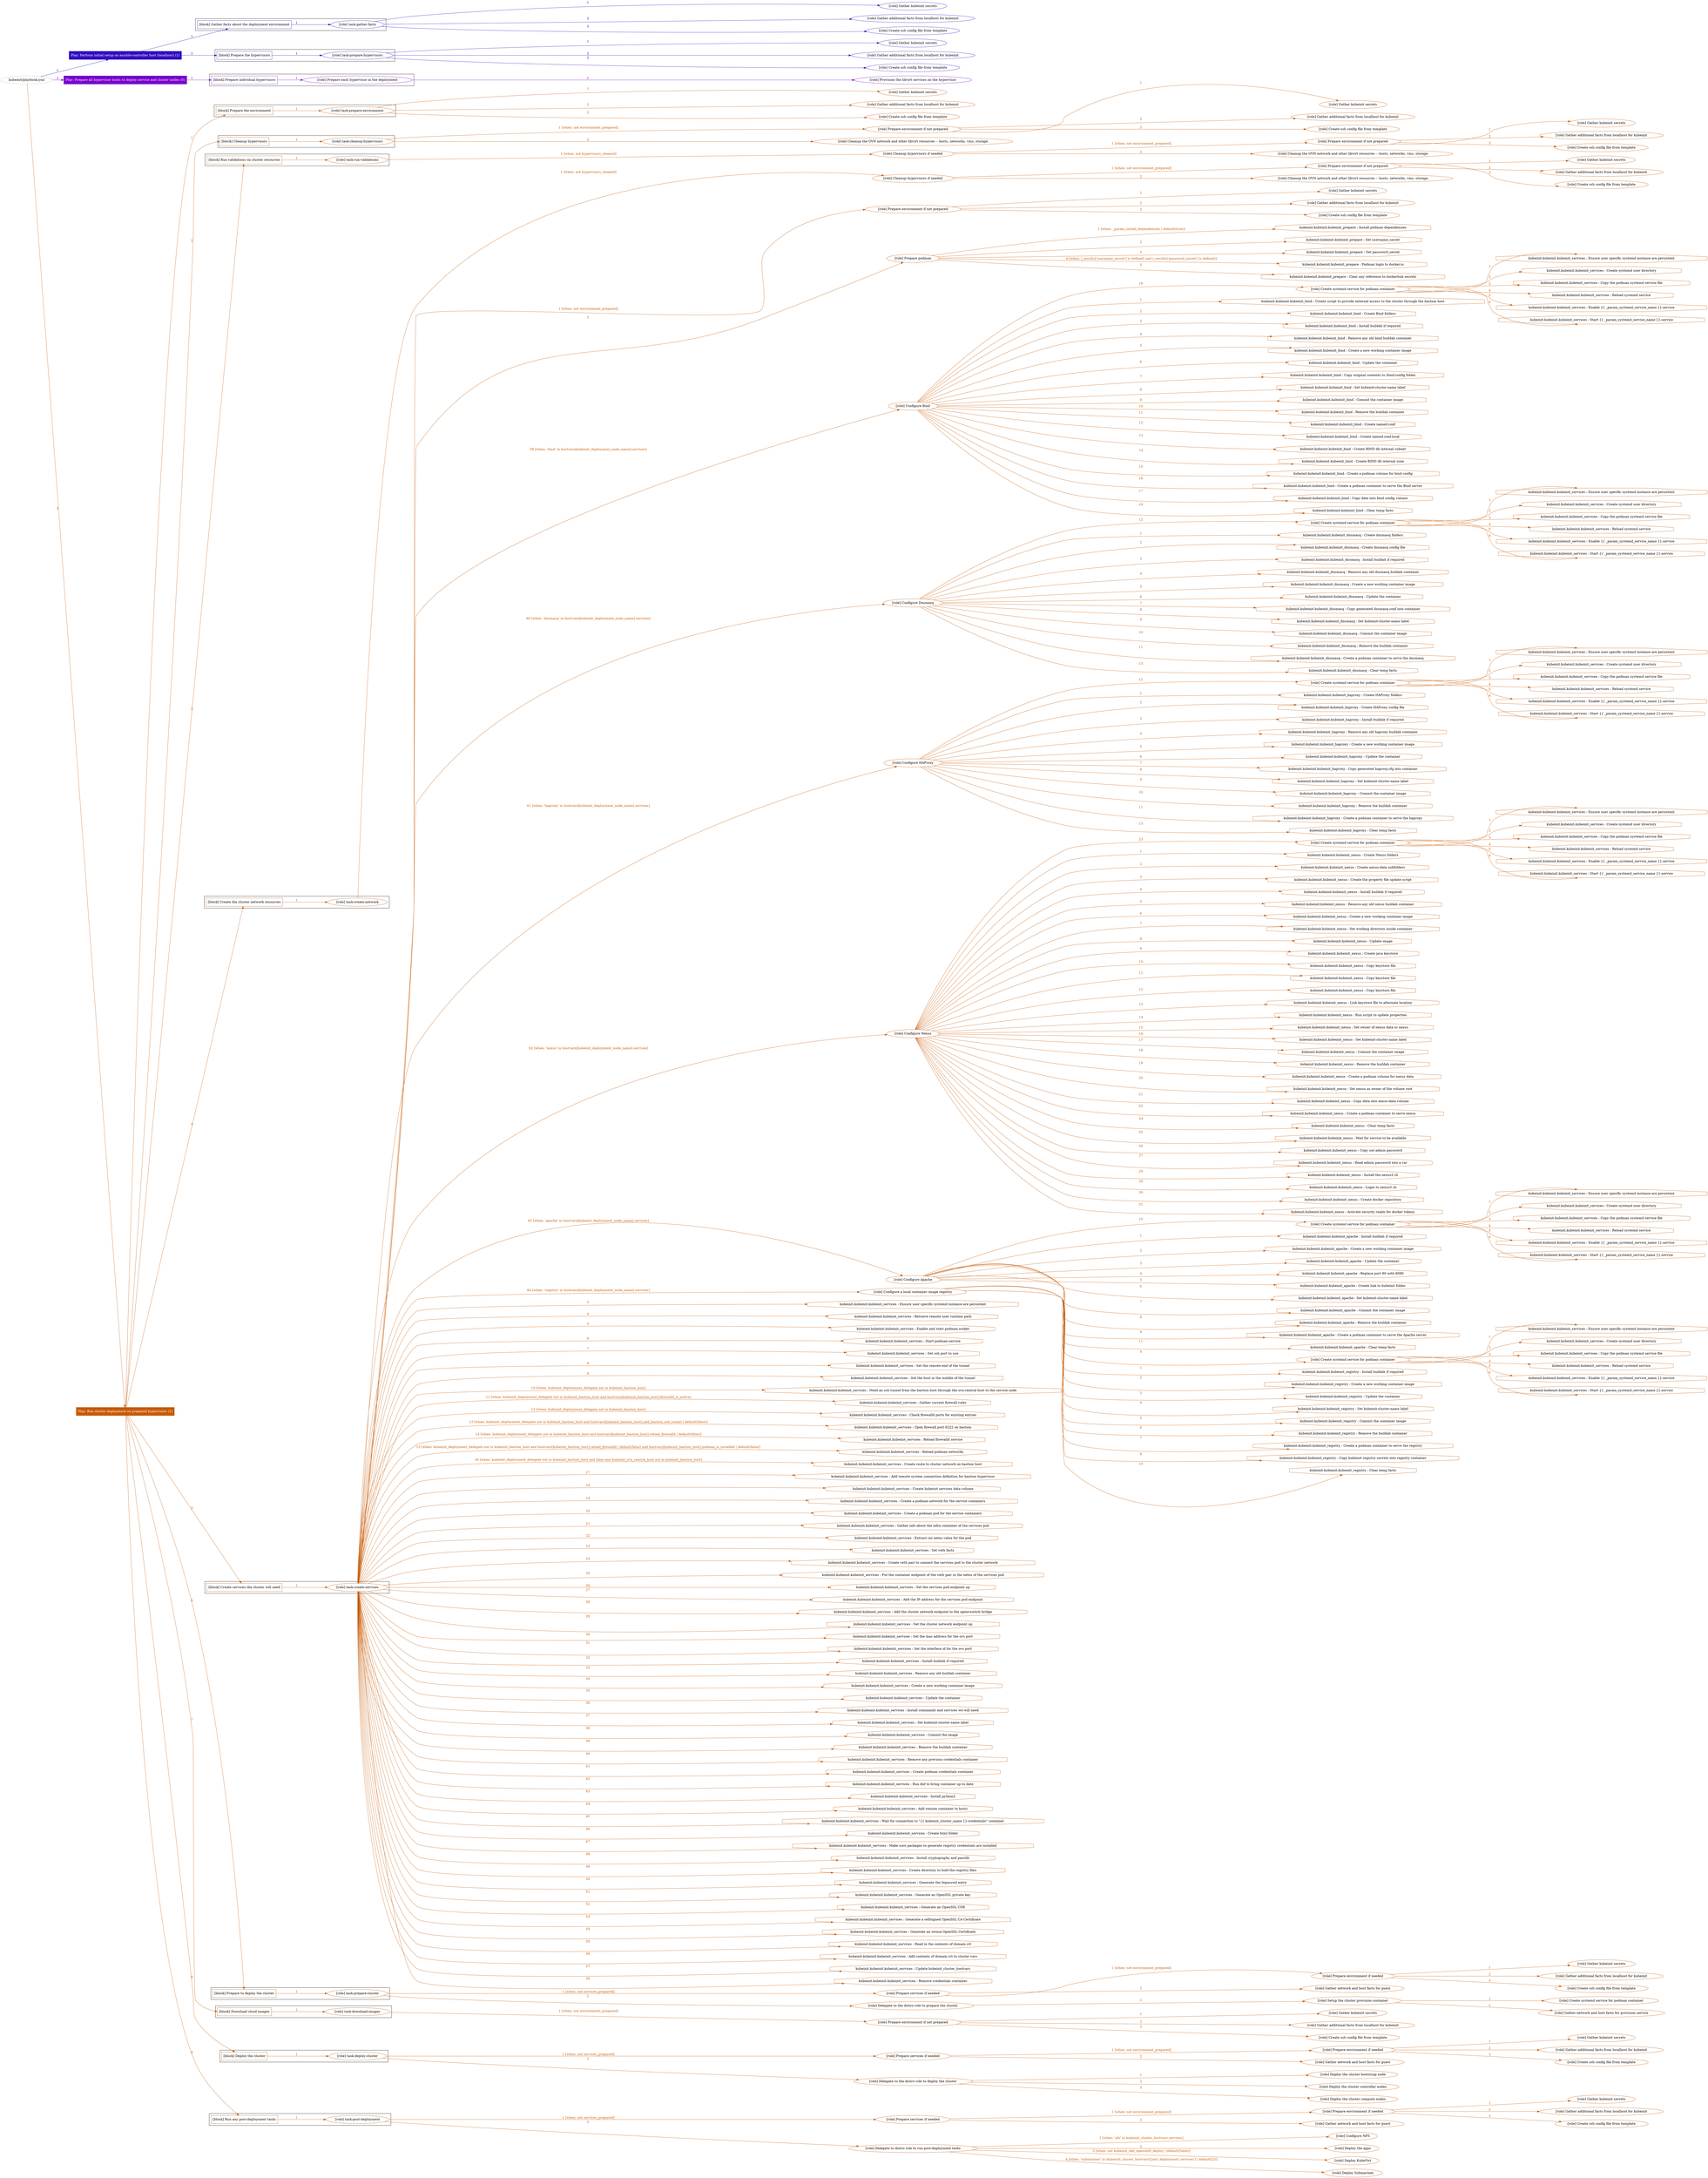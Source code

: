 digraph {
	graph [concentrate=true ordering=in rankdir=LR ratio=fill]
	edge [esep=5 sep=10]
	"kubeinit/playbook.yml" [URL="/home/runner/work/kubeinit/kubeinit/kubeinit/playbook.yml" id=playbook_50d17297 style=dotted]
	play_b4ed26d5 [label="Play: Perform initial setup on ansible-controller host (localhost) (1)" URL="/home/runner/work/kubeinit/kubeinit/kubeinit/playbook.yml" color="#310dbf" fontcolor="#ffffff" id=play_b4ed26d5 shape=box style=filled tooltip=localhost]
	"kubeinit/playbook.yml" -> play_b4ed26d5 [label="1 " color="#310dbf" fontcolor="#310dbf" id=edge_9206bd84 labeltooltip="1 " tooltip="1 "]
	subgraph "Gather kubeinit secrets" {
		role_3b59673b [label="[role] Gather kubeinit secrets" URL="/home/runner/.ansible/collections/ansible_collections/kubeinit/kubeinit/roles/kubeinit_prepare/tasks/gather_kubeinit_facts.yml" color="#310dbf" id=role_3b59673b tooltip="Gather kubeinit secrets"]
	}
	subgraph "Gather additional facts from localhost for kubeinit" {
		role_30e17531 [label="[role] Gather additional facts from localhost for kubeinit" URL="/home/runner/.ansible/collections/ansible_collections/kubeinit/kubeinit/roles/kubeinit_prepare/tasks/gather_kubeinit_facts.yml" color="#310dbf" id=role_30e17531 tooltip="Gather additional facts from localhost for kubeinit"]
	}
	subgraph "Create ssh config file from template" {
		role_f01c9795 [label="[role] Create ssh config file from template" URL="/home/runner/.ansible/collections/ansible_collections/kubeinit/kubeinit/roles/kubeinit_prepare/tasks/gather_kubeinit_facts.yml" color="#310dbf" id=role_f01c9795 tooltip="Create ssh config file from template"]
	}
	subgraph "task-gather-facts" {
		role_fd66cf06 [label="[role] task-gather-facts" URL="/home/runner/work/kubeinit/kubeinit/kubeinit/playbook.yml" color="#310dbf" id=role_fd66cf06 tooltip="task-gather-facts"]
		role_fd66cf06 -> role_3b59673b [label="1 " color="#310dbf" fontcolor="#310dbf" id=edge_4bd5896a labeltooltip="1 " tooltip="1 "]
		role_fd66cf06 -> role_30e17531 [label="2 " color="#310dbf" fontcolor="#310dbf" id=edge_79a9575b labeltooltip="2 " tooltip="2 "]
		role_fd66cf06 -> role_f01c9795 [label="3 " color="#310dbf" fontcolor="#310dbf" id=edge_7da6b5bc labeltooltip="3 " tooltip="3 "]
	}
	subgraph "Gather kubeinit secrets" {
		role_b7c1a4e2 [label="[role] Gather kubeinit secrets" URL="/home/runner/.ansible/collections/ansible_collections/kubeinit/kubeinit/roles/kubeinit_prepare/tasks/gather_kubeinit_facts.yml" color="#310dbf" id=role_b7c1a4e2 tooltip="Gather kubeinit secrets"]
	}
	subgraph "Gather additional facts from localhost for kubeinit" {
		role_1eb26008 [label="[role] Gather additional facts from localhost for kubeinit" URL="/home/runner/.ansible/collections/ansible_collections/kubeinit/kubeinit/roles/kubeinit_prepare/tasks/gather_kubeinit_facts.yml" color="#310dbf" id=role_1eb26008 tooltip="Gather additional facts from localhost for kubeinit"]
	}
	subgraph "Create ssh config file from template" {
		role_defe91ed [label="[role] Create ssh config file from template" URL="/home/runner/.ansible/collections/ansible_collections/kubeinit/kubeinit/roles/kubeinit_prepare/tasks/gather_kubeinit_facts.yml" color="#310dbf" id=role_defe91ed tooltip="Create ssh config file from template"]
	}
	subgraph "task-prepare-hypervisors" {
		role_0d448ccd [label="[role] task-prepare-hypervisors" URL="/home/runner/work/kubeinit/kubeinit/kubeinit/playbook.yml" color="#310dbf" id=role_0d448ccd tooltip="task-prepare-hypervisors"]
		role_0d448ccd -> role_b7c1a4e2 [label="1 " color="#310dbf" fontcolor="#310dbf" id=edge_0b767f8b labeltooltip="1 " tooltip="1 "]
		role_0d448ccd -> role_1eb26008 [label="2 " color="#310dbf" fontcolor="#310dbf" id=edge_def5e04e labeltooltip="2 " tooltip="2 "]
		role_0d448ccd -> role_defe91ed [label="3 " color="#310dbf" fontcolor="#310dbf" id=edge_e50faa51 labeltooltip="3 " tooltip="3 "]
	}
	subgraph "Play: Perform initial setup on ansible-controller host (localhost) (1)" {
		play_b4ed26d5 -> block_1578e37a [label=1 color="#310dbf" fontcolor="#310dbf" id=edge_64ec18a2 labeltooltip=1 tooltip=1]
		subgraph cluster_block_1578e37a {
			block_1578e37a [label="[block] Gather facts about the deployment environment" URL="/home/runner/work/kubeinit/kubeinit/kubeinit/playbook.yml" color="#310dbf" id=block_1578e37a labeltooltip="Gather facts about the deployment environment" shape=box tooltip="Gather facts about the deployment environment"]
			block_1578e37a -> role_fd66cf06 [label="1 " color="#310dbf" fontcolor="#310dbf" id=edge_85e0c928 labeltooltip="1 " tooltip="1 "]
		}
		play_b4ed26d5 -> block_c8b3fbdb [label=2 color="#310dbf" fontcolor="#310dbf" id=edge_3a6ea87d labeltooltip=2 tooltip=2]
		subgraph cluster_block_c8b3fbdb {
			block_c8b3fbdb [label="[block] Prepare the hypervisors" URL="/home/runner/work/kubeinit/kubeinit/kubeinit/playbook.yml" color="#310dbf" id=block_c8b3fbdb labeltooltip="Prepare the hypervisors" shape=box tooltip="Prepare the hypervisors"]
			block_c8b3fbdb -> role_0d448ccd [label="1 " color="#310dbf" fontcolor="#310dbf" id=edge_4bdb4b09 labeltooltip="1 " tooltip="1 "]
		}
	}
	play_8700bd41 [label="Play: Prepare all hypervisor hosts to deploy service and cluster nodes (0)" URL="/home/runner/work/kubeinit/kubeinit/kubeinit/playbook.yml" color="#7801cb" fontcolor="#ffffff" id=play_8700bd41 shape=box style=filled tooltip="Play: Prepare all hypervisor hosts to deploy service and cluster nodes (0)"]
	"kubeinit/playbook.yml" -> play_8700bd41 [label="2 " color="#7801cb" fontcolor="#7801cb" id=edge_c26ef8e4 labeltooltip="2 " tooltip="2 "]
	subgraph "Provision the libvirt services on the hypervisor" {
		role_25fc403e [label="[role] Provision the libvirt services on the hypervisor" URL="/home/runner/.ansible/collections/ansible_collections/kubeinit/kubeinit/roles/kubeinit_prepare/tasks/prepare_hypervisor.yml" color="#7801cb" id=role_25fc403e tooltip="Provision the libvirt services on the hypervisor"]
	}
	subgraph "Prepare each hypervisor in the deployment" {
		role_a310d5c5 [label="[role] Prepare each hypervisor in the deployment" URL="/home/runner/work/kubeinit/kubeinit/kubeinit/playbook.yml" color="#7801cb" id=role_a310d5c5 tooltip="Prepare each hypervisor in the deployment"]
		role_a310d5c5 -> role_25fc403e [label="1 " color="#7801cb" fontcolor="#7801cb" id=edge_a8182dc3 labeltooltip="1 " tooltip="1 "]
	}
	subgraph "Play: Prepare all hypervisor hosts to deploy service and cluster nodes (0)" {
		play_8700bd41 -> block_95f0ab94 [label=1 color="#7801cb" fontcolor="#7801cb" id=edge_f16e033c labeltooltip=1 tooltip=1]
		subgraph cluster_block_95f0ab94 {
			block_95f0ab94 [label="[block] Prepare individual hypervisors" URL="/home/runner/work/kubeinit/kubeinit/kubeinit/playbook.yml" color="#7801cb" id=block_95f0ab94 labeltooltip="Prepare individual hypervisors" shape=box tooltip="Prepare individual hypervisors"]
			block_95f0ab94 -> role_a310d5c5 [label="1 " color="#7801cb" fontcolor="#7801cb" id=edge_f5e5e8b8 labeltooltip="1 " tooltip="1 "]
		}
	}
	play_4044fde3 [label="Play: Run cluster deployment on prepared hypervisors (1)" URL="/home/runner/work/kubeinit/kubeinit/kubeinit/playbook.yml" color="#c65a06" fontcolor="#ffffff" id=play_4044fde3 shape=box style=filled tooltip=localhost]
	"kubeinit/playbook.yml" -> play_4044fde3 [label="3 " color="#c65a06" fontcolor="#c65a06" id=edge_e8b0467d labeltooltip="3 " tooltip="3 "]
	subgraph "Gather kubeinit secrets" {
		role_9d75b2d7 [label="[role] Gather kubeinit secrets" URL="/home/runner/.ansible/collections/ansible_collections/kubeinit/kubeinit/roles/kubeinit_prepare/tasks/gather_kubeinit_facts.yml" color="#c65a06" id=role_9d75b2d7 tooltip="Gather kubeinit secrets"]
	}
	subgraph "Gather additional facts from localhost for kubeinit" {
		role_01591a8d [label="[role] Gather additional facts from localhost for kubeinit" URL="/home/runner/.ansible/collections/ansible_collections/kubeinit/kubeinit/roles/kubeinit_prepare/tasks/gather_kubeinit_facts.yml" color="#c65a06" id=role_01591a8d tooltip="Gather additional facts from localhost for kubeinit"]
	}
	subgraph "Create ssh config file from template" {
		role_eb72956d [label="[role] Create ssh config file from template" URL="/home/runner/.ansible/collections/ansible_collections/kubeinit/kubeinit/roles/kubeinit_prepare/tasks/gather_kubeinit_facts.yml" color="#c65a06" id=role_eb72956d tooltip="Create ssh config file from template"]
	}
	subgraph "task-prepare-environment" {
		role_ed284603 [label="[role] task-prepare-environment" URL="/home/runner/work/kubeinit/kubeinit/kubeinit/playbook.yml" color="#c65a06" id=role_ed284603 tooltip="task-prepare-environment"]
		role_ed284603 -> role_9d75b2d7 [label="1 " color="#c65a06" fontcolor="#c65a06" id=edge_5ae5bb80 labeltooltip="1 " tooltip="1 "]
		role_ed284603 -> role_01591a8d [label="2 " color="#c65a06" fontcolor="#c65a06" id=edge_adb507d5 labeltooltip="2 " tooltip="2 "]
		role_ed284603 -> role_eb72956d [label="3 " color="#c65a06" fontcolor="#c65a06" id=edge_ced00e20 labeltooltip="3 " tooltip="3 "]
	}
	subgraph "Gather kubeinit secrets" {
		role_2ca14179 [label="[role] Gather kubeinit secrets" URL="/home/runner/.ansible/collections/ansible_collections/kubeinit/kubeinit/roles/kubeinit_prepare/tasks/gather_kubeinit_facts.yml" color="#c65a06" id=role_2ca14179 tooltip="Gather kubeinit secrets"]
	}
	subgraph "Gather additional facts from localhost for kubeinit" {
		role_0663eac0 [label="[role] Gather additional facts from localhost for kubeinit" URL="/home/runner/.ansible/collections/ansible_collections/kubeinit/kubeinit/roles/kubeinit_prepare/tasks/gather_kubeinit_facts.yml" color="#c65a06" id=role_0663eac0 tooltip="Gather additional facts from localhost for kubeinit"]
	}
	subgraph "Create ssh config file from template" {
		role_89c110fd [label="[role] Create ssh config file from template" URL="/home/runner/.ansible/collections/ansible_collections/kubeinit/kubeinit/roles/kubeinit_prepare/tasks/gather_kubeinit_facts.yml" color="#c65a06" id=role_89c110fd tooltip="Create ssh config file from template"]
	}
	subgraph "Prepare environment if not prepared" {
		role_acacd0ed [label="[role] Prepare environment if not prepared" URL="/home/runner/.ansible/collections/ansible_collections/kubeinit/kubeinit/roles/kubeinit_prepare/tasks/cleanup_hypervisors.yml" color="#c65a06" id=role_acacd0ed tooltip="Prepare environment if not prepared"]
		role_acacd0ed -> role_2ca14179 [label="1 " color="#c65a06" fontcolor="#c65a06" id=edge_8638f689 labeltooltip="1 " tooltip="1 "]
		role_acacd0ed -> role_0663eac0 [label="2 " color="#c65a06" fontcolor="#c65a06" id=edge_4a16a169 labeltooltip="2 " tooltip="2 "]
		role_acacd0ed -> role_89c110fd [label="3 " color="#c65a06" fontcolor="#c65a06" id=edge_6df2a5fb labeltooltip="3 " tooltip="3 "]
	}
	subgraph "Cleanup the OVN network and other libvirt resources -- hosts, networks, vms, storage" {
		role_952d26fb [label="[role] Cleanup the OVN network and other libvirt resources -- hosts, networks, vms, storage" URL="/home/runner/.ansible/collections/ansible_collections/kubeinit/kubeinit/roles/kubeinit_prepare/tasks/cleanup_hypervisors.yml" color="#c65a06" id=role_952d26fb tooltip="Cleanup the OVN network and other libvirt resources -- hosts, networks, vms, storage"]
	}
	subgraph "task-cleanup-hypervisors" {
		role_d7102111 [label="[role] task-cleanup-hypervisors" URL="/home/runner/work/kubeinit/kubeinit/kubeinit/playbook.yml" color="#c65a06" id=role_d7102111 tooltip="task-cleanup-hypervisors"]
		role_d7102111 -> role_acacd0ed [label="1 [when: not environment_prepared]" color="#c65a06" fontcolor="#c65a06" id=edge_a8d95c60 labeltooltip="1 [when: not environment_prepared]" tooltip="1 [when: not environment_prepared]"]
		role_d7102111 -> role_952d26fb [label="2 " color="#c65a06" fontcolor="#c65a06" id=edge_ff80ddde labeltooltip="2 " tooltip="2 "]
	}
	subgraph "Gather kubeinit secrets" {
		role_68bc9532 [label="[role] Gather kubeinit secrets" URL="/home/runner/.ansible/collections/ansible_collections/kubeinit/kubeinit/roles/kubeinit_prepare/tasks/gather_kubeinit_facts.yml" color="#c65a06" id=role_68bc9532 tooltip="Gather kubeinit secrets"]
	}
	subgraph "Gather additional facts from localhost for kubeinit" {
		role_a8aa5f31 [label="[role] Gather additional facts from localhost for kubeinit" URL="/home/runner/.ansible/collections/ansible_collections/kubeinit/kubeinit/roles/kubeinit_prepare/tasks/gather_kubeinit_facts.yml" color="#c65a06" id=role_a8aa5f31 tooltip="Gather additional facts from localhost for kubeinit"]
	}
	subgraph "Create ssh config file from template" {
		role_e262031a [label="[role] Create ssh config file from template" URL="/home/runner/.ansible/collections/ansible_collections/kubeinit/kubeinit/roles/kubeinit_prepare/tasks/gather_kubeinit_facts.yml" color="#c65a06" id=role_e262031a tooltip="Create ssh config file from template"]
	}
	subgraph "Prepare environment if not prepared" {
		role_fc32c00f [label="[role] Prepare environment if not prepared" URL="/home/runner/.ansible/collections/ansible_collections/kubeinit/kubeinit/roles/kubeinit_prepare/tasks/cleanup_hypervisors.yml" color="#c65a06" id=role_fc32c00f tooltip="Prepare environment if not prepared"]
		role_fc32c00f -> role_68bc9532 [label="1 " color="#c65a06" fontcolor="#c65a06" id=edge_dd8ae005 labeltooltip="1 " tooltip="1 "]
		role_fc32c00f -> role_a8aa5f31 [label="2 " color="#c65a06" fontcolor="#c65a06" id=edge_b1450d8f labeltooltip="2 " tooltip="2 "]
		role_fc32c00f -> role_e262031a [label="3 " color="#c65a06" fontcolor="#c65a06" id=edge_b8f4c8a3 labeltooltip="3 " tooltip="3 "]
	}
	subgraph "Cleanup the OVN network and other libvirt resources -- hosts, networks, vms, storage" {
		role_fa24d09a [label="[role] Cleanup the OVN network and other libvirt resources -- hosts, networks, vms, storage" URL="/home/runner/.ansible/collections/ansible_collections/kubeinit/kubeinit/roles/kubeinit_prepare/tasks/cleanup_hypervisors.yml" color="#c65a06" id=role_fa24d09a tooltip="Cleanup the OVN network and other libvirt resources -- hosts, networks, vms, storage"]
	}
	subgraph "Cleanup hypervisors if needed" {
		role_9faf0bbc [label="[role] Cleanup hypervisors if needed" URL="/home/runner/.ansible/collections/ansible_collections/kubeinit/kubeinit/roles/kubeinit_validations/tasks/main.yml" color="#c65a06" id=role_9faf0bbc tooltip="Cleanup hypervisors if needed"]
		role_9faf0bbc -> role_fc32c00f [label="1 [when: not environment_prepared]" color="#c65a06" fontcolor="#c65a06" id=edge_29e9454d labeltooltip="1 [when: not environment_prepared]" tooltip="1 [when: not environment_prepared]"]
		role_9faf0bbc -> role_fa24d09a [label="2 " color="#c65a06" fontcolor="#c65a06" id=edge_fb469ff2 labeltooltip="2 " tooltip="2 "]
	}
	subgraph "task-run-validations" {
		role_d9a57916 [label="[role] task-run-validations" URL="/home/runner/work/kubeinit/kubeinit/kubeinit/playbook.yml" color="#c65a06" id=role_d9a57916 tooltip="task-run-validations"]
		role_d9a57916 -> role_9faf0bbc [label="1 [when: not hypervisors_cleaned]" color="#c65a06" fontcolor="#c65a06" id=edge_5a35fd67 labeltooltip="1 [when: not hypervisors_cleaned]" tooltip="1 [when: not hypervisors_cleaned]"]
	}
	subgraph "Gather kubeinit secrets" {
		role_caa822fb [label="[role] Gather kubeinit secrets" URL="/home/runner/.ansible/collections/ansible_collections/kubeinit/kubeinit/roles/kubeinit_prepare/tasks/gather_kubeinit_facts.yml" color="#c65a06" id=role_caa822fb tooltip="Gather kubeinit secrets"]
	}
	subgraph "Gather additional facts from localhost for kubeinit" {
		role_79f31680 [label="[role] Gather additional facts from localhost for kubeinit" URL="/home/runner/.ansible/collections/ansible_collections/kubeinit/kubeinit/roles/kubeinit_prepare/tasks/gather_kubeinit_facts.yml" color="#c65a06" id=role_79f31680 tooltip="Gather additional facts from localhost for kubeinit"]
	}
	subgraph "Create ssh config file from template" {
		role_31c88af1 [label="[role] Create ssh config file from template" URL="/home/runner/.ansible/collections/ansible_collections/kubeinit/kubeinit/roles/kubeinit_prepare/tasks/gather_kubeinit_facts.yml" color="#c65a06" id=role_31c88af1 tooltip="Create ssh config file from template"]
	}
	subgraph "Prepare environment if not prepared" {
		role_fae03058 [label="[role] Prepare environment if not prepared" URL="/home/runner/.ansible/collections/ansible_collections/kubeinit/kubeinit/roles/kubeinit_prepare/tasks/cleanup_hypervisors.yml" color="#c65a06" id=role_fae03058 tooltip="Prepare environment if not prepared"]
		role_fae03058 -> role_caa822fb [label="1 " color="#c65a06" fontcolor="#c65a06" id=edge_ad952275 labeltooltip="1 " tooltip="1 "]
		role_fae03058 -> role_79f31680 [label="2 " color="#c65a06" fontcolor="#c65a06" id=edge_38905529 labeltooltip="2 " tooltip="2 "]
		role_fae03058 -> role_31c88af1 [label="3 " color="#c65a06" fontcolor="#c65a06" id=edge_e1209e79 labeltooltip="3 " tooltip="3 "]
	}
	subgraph "Cleanup the OVN network and other libvirt resources -- hosts, networks, vms, storage" {
		role_de3252cd [label="[role] Cleanup the OVN network and other libvirt resources -- hosts, networks, vms, storage" URL="/home/runner/.ansible/collections/ansible_collections/kubeinit/kubeinit/roles/kubeinit_prepare/tasks/cleanup_hypervisors.yml" color="#c65a06" id=role_de3252cd tooltip="Cleanup the OVN network and other libvirt resources -- hosts, networks, vms, storage"]
	}
	subgraph "Cleanup hypervisors if needed" {
		role_e7efde1f [label="[role] Cleanup hypervisors if needed" URL="/home/runner/.ansible/collections/ansible_collections/kubeinit/kubeinit/roles/kubeinit_libvirt/tasks/create_network.yml" color="#c65a06" id=role_e7efde1f tooltip="Cleanup hypervisors if needed"]
		role_e7efde1f -> role_fae03058 [label="1 [when: not environment_prepared]" color="#c65a06" fontcolor="#c65a06" id=edge_5b5b04e2 labeltooltip="1 [when: not environment_prepared]" tooltip="1 [when: not environment_prepared]"]
		role_e7efde1f -> role_de3252cd [label="2 " color="#c65a06" fontcolor="#c65a06" id=edge_5633d38c labeltooltip="2 " tooltip="2 "]
	}
	subgraph "task-create-network" {
		role_fb24fbea [label="[role] task-create-network" URL="/home/runner/work/kubeinit/kubeinit/kubeinit/playbook.yml" color="#c65a06" id=role_fb24fbea tooltip="task-create-network"]
		role_fb24fbea -> role_e7efde1f [label="1 [when: not hypervisors_cleaned]" color="#c65a06" fontcolor="#c65a06" id=edge_b01c2530 labeltooltip="1 [when: not hypervisors_cleaned]" tooltip="1 [when: not hypervisors_cleaned]"]
	}
	subgraph "Gather kubeinit secrets" {
		role_fd685c9c [label="[role] Gather kubeinit secrets" URL="/home/runner/.ansible/collections/ansible_collections/kubeinit/kubeinit/roles/kubeinit_prepare/tasks/gather_kubeinit_facts.yml" color="#c65a06" id=role_fd685c9c tooltip="Gather kubeinit secrets"]
	}
	subgraph "Gather additional facts from localhost for kubeinit" {
		role_d3fb4631 [label="[role] Gather additional facts from localhost for kubeinit" URL="/home/runner/.ansible/collections/ansible_collections/kubeinit/kubeinit/roles/kubeinit_prepare/tasks/gather_kubeinit_facts.yml" color="#c65a06" id=role_d3fb4631 tooltip="Gather additional facts from localhost for kubeinit"]
	}
	subgraph "Create ssh config file from template" {
		role_fef06e00 [label="[role] Create ssh config file from template" URL="/home/runner/.ansible/collections/ansible_collections/kubeinit/kubeinit/roles/kubeinit_prepare/tasks/gather_kubeinit_facts.yml" color="#c65a06" id=role_fef06e00 tooltip="Create ssh config file from template"]
	}
	subgraph "Prepare environment if not prepared" {
		role_a0fadd0f [label="[role] Prepare environment if not prepared" URL="/home/runner/.ansible/collections/ansible_collections/kubeinit/kubeinit/roles/kubeinit_services/tasks/main.yml" color="#c65a06" id=role_a0fadd0f tooltip="Prepare environment if not prepared"]
		role_a0fadd0f -> role_fd685c9c [label="1 " color="#c65a06" fontcolor="#c65a06" id=edge_d3610447 labeltooltip="1 " tooltip="1 "]
		role_a0fadd0f -> role_d3fb4631 [label="2 " color="#c65a06" fontcolor="#c65a06" id=edge_b9acd89b labeltooltip="2 " tooltip="2 "]
		role_a0fadd0f -> role_fef06e00 [label="3 " color="#c65a06" fontcolor="#c65a06" id=edge_ea79c0b3 labeltooltip="3 " tooltip="3 "]
	}
	subgraph "Prepare podman" {
		role_2e4b291c [label="[role] Prepare podman" URL="/home/runner/.ansible/collections/ansible_collections/kubeinit/kubeinit/roles/kubeinit_services/tasks/00_create_service_pod.yml" color="#c65a06" id=role_2e4b291c tooltip="Prepare podman"]
		task_76be9415 [label="kubeinit.kubeinit.kubeinit_prepare : Install podman dependencies" URL="/home/runner/.ansible/collections/ansible_collections/kubeinit/kubeinit/roles/kubeinit_prepare/tasks/prepare_podman.yml" color="#c65a06" id=task_76be9415 shape=octagon tooltip="kubeinit.kubeinit.kubeinit_prepare : Install podman dependencies"]
		role_2e4b291c -> task_76be9415 [label="1 [when: _param_install_dependencies | default(true)]" color="#c65a06" fontcolor="#c65a06" id=edge_67ae8ca1 labeltooltip="1 [when: _param_install_dependencies | default(true)]" tooltip="1 [when: _param_install_dependencies | default(true)]"]
		task_26ee5422 [label="kubeinit.kubeinit.kubeinit_prepare : Set username_secret" URL="/home/runner/.ansible/collections/ansible_collections/kubeinit/kubeinit/roles/kubeinit_prepare/tasks/prepare_podman.yml" color="#c65a06" id=task_26ee5422 shape=octagon tooltip="kubeinit.kubeinit.kubeinit_prepare : Set username_secret"]
		role_2e4b291c -> task_26ee5422 [label="2 " color="#c65a06" fontcolor="#c65a06" id=edge_6d481543 labeltooltip="2 " tooltip="2 "]
		task_d99fe75c [label="kubeinit.kubeinit.kubeinit_prepare : Set password_secret" URL="/home/runner/.ansible/collections/ansible_collections/kubeinit/kubeinit/roles/kubeinit_prepare/tasks/prepare_podman.yml" color="#c65a06" id=task_d99fe75c shape=octagon tooltip="kubeinit.kubeinit.kubeinit_prepare : Set password_secret"]
		role_2e4b291c -> task_d99fe75c [label="3 " color="#c65a06" fontcolor="#c65a06" id=edge_37b4232e labeltooltip="3 " tooltip="3 "]
		task_08ef0033 [label="kubeinit.kubeinit.kubeinit_prepare : Podman login to docker.io" URL="/home/runner/.ansible/collections/ansible_collections/kubeinit/kubeinit/roles/kubeinit_prepare/tasks/prepare_podman.yml" color="#c65a06" id=task_08ef0033 shape=octagon tooltip="kubeinit.kubeinit.kubeinit_prepare : Podman login to docker.io"]
		role_2e4b291c -> task_08ef0033 [label="4 [when: (_results['username_secret'] is defined) and (_results['password_secret'] is defined)]" color="#c65a06" fontcolor="#c65a06" id=edge_274d20aa labeltooltip="4 [when: (_results['username_secret'] is defined) and (_results['password_secret'] is defined)]" tooltip="4 [when: (_results['username_secret'] is defined) and (_results['password_secret'] is defined)]"]
		task_7dffa68e [label="kubeinit.kubeinit.kubeinit_prepare : Clear any reference to dockerhub secrets" URL="/home/runner/.ansible/collections/ansible_collections/kubeinit/kubeinit/roles/kubeinit_prepare/tasks/prepare_podman.yml" color="#c65a06" id=task_7dffa68e shape=octagon tooltip="kubeinit.kubeinit.kubeinit_prepare : Clear any reference to dockerhub secrets"]
		role_2e4b291c -> task_7dffa68e [label="5 " color="#c65a06" fontcolor="#c65a06" id=edge_6fc67ddc labeltooltip="5 " tooltip="5 "]
	}
	subgraph "Create systemd service for podman container" {
		role_71f8056d [label="[role] Create systemd service for podman container" URL="/home/runner/.ansible/collections/ansible_collections/kubeinit/kubeinit/roles/kubeinit_bind/tasks/main.yml" color="#c65a06" id=role_71f8056d tooltip="Create systemd service for podman container"]
		task_382cb598 [label="kubeinit.kubeinit.kubeinit_services : Ensure user specific systemd instance are persistent" URL="/home/runner/.ansible/collections/ansible_collections/kubeinit/kubeinit/roles/kubeinit_services/tasks/create_managed_service.yml" color="#c65a06" id=task_382cb598 shape=octagon tooltip="kubeinit.kubeinit.kubeinit_services : Ensure user specific systemd instance are persistent"]
		role_71f8056d -> task_382cb598 [label="1 " color="#c65a06" fontcolor="#c65a06" id=edge_02293483 labeltooltip="1 " tooltip="1 "]
		task_ce403263 [label="kubeinit.kubeinit.kubeinit_services : Create systemd user directory" URL="/home/runner/.ansible/collections/ansible_collections/kubeinit/kubeinit/roles/kubeinit_services/tasks/create_managed_service.yml" color="#c65a06" id=task_ce403263 shape=octagon tooltip="kubeinit.kubeinit.kubeinit_services : Create systemd user directory"]
		role_71f8056d -> task_ce403263 [label="2 " color="#c65a06" fontcolor="#c65a06" id=edge_334f6cab labeltooltip="2 " tooltip="2 "]
		task_0c410555 [label="kubeinit.kubeinit.kubeinit_services : Copy the podman systemd service file" URL="/home/runner/.ansible/collections/ansible_collections/kubeinit/kubeinit/roles/kubeinit_services/tasks/create_managed_service.yml" color="#c65a06" id=task_0c410555 shape=octagon tooltip="kubeinit.kubeinit.kubeinit_services : Copy the podman systemd service file"]
		role_71f8056d -> task_0c410555 [label="3 " color="#c65a06" fontcolor="#c65a06" id=edge_a96880a2 labeltooltip="3 " tooltip="3 "]
		task_efb4af4f [label="kubeinit.kubeinit.kubeinit_services : Reload systemd service" URL="/home/runner/.ansible/collections/ansible_collections/kubeinit/kubeinit/roles/kubeinit_services/tasks/create_managed_service.yml" color="#c65a06" id=task_efb4af4f shape=octagon tooltip="kubeinit.kubeinit.kubeinit_services : Reload systemd service"]
		role_71f8056d -> task_efb4af4f [label="4 " color="#c65a06" fontcolor="#c65a06" id=edge_16c15621 labeltooltip="4 " tooltip="4 "]
		task_b61f177a [label="kubeinit.kubeinit.kubeinit_services : Enable {{ _param_systemd_service_name }}.service" URL="/home/runner/.ansible/collections/ansible_collections/kubeinit/kubeinit/roles/kubeinit_services/tasks/create_managed_service.yml" color="#c65a06" id=task_b61f177a shape=octagon tooltip="kubeinit.kubeinit.kubeinit_services : Enable {{ _param_systemd_service_name }}.service"]
		role_71f8056d -> task_b61f177a [label="5 " color="#c65a06" fontcolor="#c65a06" id=edge_66b26d9d labeltooltip="5 " tooltip="5 "]
		task_e1cec62f [label="kubeinit.kubeinit.kubeinit_services : Start {{ _param_systemd_service_name }}.service" URL="/home/runner/.ansible/collections/ansible_collections/kubeinit/kubeinit/roles/kubeinit_services/tasks/create_managed_service.yml" color="#c65a06" id=task_e1cec62f shape=octagon tooltip="kubeinit.kubeinit.kubeinit_services : Start {{ _param_systemd_service_name }}.service"]
		role_71f8056d -> task_e1cec62f [label="6 " color="#c65a06" fontcolor="#c65a06" id=edge_7e0ecdb9 labeltooltip="6 " tooltip="6 "]
	}
	subgraph "Configure Bind" {
		role_a403d945 [label="[role] Configure Bind" URL="/home/runner/.ansible/collections/ansible_collections/kubeinit/kubeinit/roles/kubeinit_services/tasks/start_services_containers.yml" color="#c65a06" id=role_a403d945 tooltip="Configure Bind"]
		task_34787fbf [label="kubeinit.kubeinit.kubeinit_bind : Create script to provide external access to the cluster through the bastion host" URL="/home/runner/.ansible/collections/ansible_collections/kubeinit/kubeinit/roles/kubeinit_bind/tasks/main.yml" color="#c65a06" id=task_34787fbf shape=octagon tooltip="kubeinit.kubeinit.kubeinit_bind : Create script to provide external access to the cluster through the bastion host"]
		role_a403d945 -> task_34787fbf [label="1 " color="#c65a06" fontcolor="#c65a06" id=edge_ff2b5701 labeltooltip="1 " tooltip="1 "]
		task_4a2cdce1 [label="kubeinit.kubeinit.kubeinit_bind : Create Bind folders" URL="/home/runner/.ansible/collections/ansible_collections/kubeinit/kubeinit/roles/kubeinit_bind/tasks/main.yml" color="#c65a06" id=task_4a2cdce1 shape=octagon tooltip="kubeinit.kubeinit.kubeinit_bind : Create Bind folders"]
		role_a403d945 -> task_4a2cdce1 [label="2 " color="#c65a06" fontcolor="#c65a06" id=edge_91b5d4f9 labeltooltip="2 " tooltip="2 "]
		task_ebc7d112 [label="kubeinit.kubeinit.kubeinit_bind : Install buildah if required" URL="/home/runner/.ansible/collections/ansible_collections/kubeinit/kubeinit/roles/kubeinit_bind/tasks/main.yml" color="#c65a06" id=task_ebc7d112 shape=octagon tooltip="kubeinit.kubeinit.kubeinit_bind : Install buildah if required"]
		role_a403d945 -> task_ebc7d112 [label="3 " color="#c65a06" fontcolor="#c65a06" id=edge_89f2a492 labeltooltip="3 " tooltip="3 "]
		task_87a25077 [label="kubeinit.kubeinit.kubeinit_bind : Remove any old bind buildah container" URL="/home/runner/.ansible/collections/ansible_collections/kubeinit/kubeinit/roles/kubeinit_bind/tasks/main.yml" color="#c65a06" id=task_87a25077 shape=octagon tooltip="kubeinit.kubeinit.kubeinit_bind : Remove any old bind buildah container"]
		role_a403d945 -> task_87a25077 [label="4 " color="#c65a06" fontcolor="#c65a06" id=edge_50812867 labeltooltip="4 " tooltip="4 "]
		task_8c6d8a55 [label="kubeinit.kubeinit.kubeinit_bind : Create a new working container image" URL="/home/runner/.ansible/collections/ansible_collections/kubeinit/kubeinit/roles/kubeinit_bind/tasks/main.yml" color="#c65a06" id=task_8c6d8a55 shape=octagon tooltip="kubeinit.kubeinit.kubeinit_bind : Create a new working container image"]
		role_a403d945 -> task_8c6d8a55 [label="5 " color="#c65a06" fontcolor="#c65a06" id=edge_df890550 labeltooltip="5 " tooltip="5 "]
		task_fa02d775 [label="kubeinit.kubeinit.kubeinit_bind : Update the container" URL="/home/runner/.ansible/collections/ansible_collections/kubeinit/kubeinit/roles/kubeinit_bind/tasks/main.yml" color="#c65a06" id=task_fa02d775 shape=octagon tooltip="kubeinit.kubeinit.kubeinit_bind : Update the container"]
		role_a403d945 -> task_fa02d775 [label="6 " color="#c65a06" fontcolor="#c65a06" id=edge_849ab4d0 labeltooltip="6 " tooltip="6 "]
		task_3f94f712 [label="kubeinit.kubeinit.kubeinit_bind : Copy original contents to /bind-config folder" URL="/home/runner/.ansible/collections/ansible_collections/kubeinit/kubeinit/roles/kubeinit_bind/tasks/main.yml" color="#c65a06" id=task_3f94f712 shape=octagon tooltip="kubeinit.kubeinit.kubeinit_bind : Copy original contents to /bind-config folder"]
		role_a403d945 -> task_3f94f712 [label="7 " color="#c65a06" fontcolor="#c65a06" id=edge_a6dd188d labeltooltip="7 " tooltip="7 "]
		task_ea7aa8cb [label="kubeinit.kubeinit.kubeinit_bind : Set kubeinit-cluster-name label" URL="/home/runner/.ansible/collections/ansible_collections/kubeinit/kubeinit/roles/kubeinit_bind/tasks/main.yml" color="#c65a06" id=task_ea7aa8cb shape=octagon tooltip="kubeinit.kubeinit.kubeinit_bind : Set kubeinit-cluster-name label"]
		role_a403d945 -> task_ea7aa8cb [label="8 " color="#c65a06" fontcolor="#c65a06" id=edge_8207b624 labeltooltip="8 " tooltip="8 "]
		task_824ce700 [label="kubeinit.kubeinit.kubeinit_bind : Commit the container image" URL="/home/runner/.ansible/collections/ansible_collections/kubeinit/kubeinit/roles/kubeinit_bind/tasks/main.yml" color="#c65a06" id=task_824ce700 shape=octagon tooltip="kubeinit.kubeinit.kubeinit_bind : Commit the container image"]
		role_a403d945 -> task_824ce700 [label="9 " color="#c65a06" fontcolor="#c65a06" id=edge_a50750f2 labeltooltip="9 " tooltip="9 "]
		task_1978ac3a [label="kubeinit.kubeinit.kubeinit_bind : Remove the buildah container" URL="/home/runner/.ansible/collections/ansible_collections/kubeinit/kubeinit/roles/kubeinit_bind/tasks/main.yml" color="#c65a06" id=task_1978ac3a shape=octagon tooltip="kubeinit.kubeinit.kubeinit_bind : Remove the buildah container"]
		role_a403d945 -> task_1978ac3a [label="10 " color="#c65a06" fontcolor="#c65a06" id=edge_b2a9b4aa labeltooltip="10 " tooltip="10 "]
		task_2c634cdf [label="kubeinit.kubeinit.kubeinit_bind : Create named.conf" URL="/home/runner/.ansible/collections/ansible_collections/kubeinit/kubeinit/roles/kubeinit_bind/tasks/main.yml" color="#c65a06" id=task_2c634cdf shape=octagon tooltip="kubeinit.kubeinit.kubeinit_bind : Create named.conf"]
		role_a403d945 -> task_2c634cdf [label="11 " color="#c65a06" fontcolor="#c65a06" id=edge_98023609 labeltooltip="11 " tooltip="11 "]
		task_a2571f07 [label="kubeinit.kubeinit.kubeinit_bind : Create named.conf.local" URL="/home/runner/.ansible/collections/ansible_collections/kubeinit/kubeinit/roles/kubeinit_bind/tasks/main.yml" color="#c65a06" id=task_a2571f07 shape=octagon tooltip="kubeinit.kubeinit.kubeinit_bind : Create named.conf.local"]
		role_a403d945 -> task_a2571f07 [label="12 " color="#c65a06" fontcolor="#c65a06" id=edge_8f91d6d9 labeltooltip="12 " tooltip="12 "]
		task_b5a31d10 [label="kubeinit.kubeinit.kubeinit_bind : Create BIND db internal subnet" URL="/home/runner/.ansible/collections/ansible_collections/kubeinit/kubeinit/roles/kubeinit_bind/tasks/main.yml" color="#c65a06" id=task_b5a31d10 shape=octagon tooltip="kubeinit.kubeinit.kubeinit_bind : Create BIND db internal subnet"]
		role_a403d945 -> task_b5a31d10 [label="13 " color="#c65a06" fontcolor="#c65a06" id=edge_b1ddde02 labeltooltip="13 " tooltip="13 "]
		task_aad61dcc [label="kubeinit.kubeinit.kubeinit_bind : Create BIND db internal zone" URL="/home/runner/.ansible/collections/ansible_collections/kubeinit/kubeinit/roles/kubeinit_bind/tasks/main.yml" color="#c65a06" id=task_aad61dcc shape=octagon tooltip="kubeinit.kubeinit.kubeinit_bind : Create BIND db internal zone"]
		role_a403d945 -> task_aad61dcc [label="14 " color="#c65a06" fontcolor="#c65a06" id=edge_fb96798e labeltooltip="14 " tooltip="14 "]
		task_de5ee320 [label="kubeinit.kubeinit.kubeinit_bind : Create a podman volume for bind config" URL="/home/runner/.ansible/collections/ansible_collections/kubeinit/kubeinit/roles/kubeinit_bind/tasks/main.yml" color="#c65a06" id=task_de5ee320 shape=octagon tooltip="kubeinit.kubeinit.kubeinit_bind : Create a podman volume for bind config"]
		role_a403d945 -> task_de5ee320 [label="15 " color="#c65a06" fontcolor="#c65a06" id=edge_6c277c75 labeltooltip="15 " tooltip="15 "]
		task_c6184908 [label="kubeinit.kubeinit.kubeinit_bind : Create a podman container to serve the Bind server" URL="/home/runner/.ansible/collections/ansible_collections/kubeinit/kubeinit/roles/kubeinit_bind/tasks/main.yml" color="#c65a06" id=task_c6184908 shape=octagon tooltip="kubeinit.kubeinit.kubeinit_bind : Create a podman container to serve the Bind server"]
		role_a403d945 -> task_c6184908 [label="16 " color="#c65a06" fontcolor="#c65a06" id=edge_b50b971d labeltooltip="16 " tooltip="16 "]
		task_a55f8a4a [label="kubeinit.kubeinit.kubeinit_bind : Copy data into bind config volume" URL="/home/runner/.ansible/collections/ansible_collections/kubeinit/kubeinit/roles/kubeinit_bind/tasks/main.yml" color="#c65a06" id=task_a55f8a4a shape=octagon tooltip="kubeinit.kubeinit.kubeinit_bind : Copy data into bind config volume"]
		role_a403d945 -> task_a55f8a4a [label="17 " color="#c65a06" fontcolor="#c65a06" id=edge_eff3ff54 labeltooltip="17 " tooltip="17 "]
		role_a403d945 -> role_71f8056d [label="18 " color="#c65a06" fontcolor="#c65a06" id=edge_3bdad8f7 labeltooltip="18 " tooltip="18 "]
		task_43b2959e [label="kubeinit.kubeinit.kubeinit_bind : Clear temp facts" URL="/home/runner/.ansible/collections/ansible_collections/kubeinit/kubeinit/roles/kubeinit_bind/tasks/main.yml" color="#c65a06" id=task_43b2959e shape=octagon tooltip="kubeinit.kubeinit.kubeinit_bind : Clear temp facts"]
		role_a403d945 -> task_43b2959e [label="19 " color="#c65a06" fontcolor="#c65a06" id=edge_e20d82cd labeltooltip="19 " tooltip="19 "]
	}
	subgraph "Create systemd service for podman container" {
		role_7db77388 [label="[role] Create systemd service for podman container" URL="/home/runner/.ansible/collections/ansible_collections/kubeinit/kubeinit/roles/kubeinit_dnsmasq/tasks/main.yml" color="#c65a06" id=role_7db77388 tooltip="Create systemd service for podman container"]
		task_3b364a04 [label="kubeinit.kubeinit.kubeinit_services : Ensure user specific systemd instance are persistent" URL="/home/runner/.ansible/collections/ansible_collections/kubeinit/kubeinit/roles/kubeinit_services/tasks/create_managed_service.yml" color="#c65a06" id=task_3b364a04 shape=octagon tooltip="kubeinit.kubeinit.kubeinit_services : Ensure user specific systemd instance are persistent"]
		role_7db77388 -> task_3b364a04 [label="1 " color="#c65a06" fontcolor="#c65a06" id=edge_db5eb01b labeltooltip="1 " tooltip="1 "]
		task_2c950eba [label="kubeinit.kubeinit.kubeinit_services : Create systemd user directory" URL="/home/runner/.ansible/collections/ansible_collections/kubeinit/kubeinit/roles/kubeinit_services/tasks/create_managed_service.yml" color="#c65a06" id=task_2c950eba shape=octagon tooltip="kubeinit.kubeinit.kubeinit_services : Create systemd user directory"]
		role_7db77388 -> task_2c950eba [label="2 " color="#c65a06" fontcolor="#c65a06" id=edge_8c0f99f5 labeltooltip="2 " tooltip="2 "]
		task_b6204335 [label="kubeinit.kubeinit.kubeinit_services : Copy the podman systemd service file" URL="/home/runner/.ansible/collections/ansible_collections/kubeinit/kubeinit/roles/kubeinit_services/tasks/create_managed_service.yml" color="#c65a06" id=task_b6204335 shape=octagon tooltip="kubeinit.kubeinit.kubeinit_services : Copy the podman systemd service file"]
		role_7db77388 -> task_b6204335 [label="3 " color="#c65a06" fontcolor="#c65a06" id=edge_21b56655 labeltooltip="3 " tooltip="3 "]
		task_5ce07947 [label="kubeinit.kubeinit.kubeinit_services : Reload systemd service" URL="/home/runner/.ansible/collections/ansible_collections/kubeinit/kubeinit/roles/kubeinit_services/tasks/create_managed_service.yml" color="#c65a06" id=task_5ce07947 shape=octagon tooltip="kubeinit.kubeinit.kubeinit_services : Reload systemd service"]
		role_7db77388 -> task_5ce07947 [label="4 " color="#c65a06" fontcolor="#c65a06" id=edge_dc3a9541 labeltooltip="4 " tooltip="4 "]
		task_5cc13fb3 [label="kubeinit.kubeinit.kubeinit_services : Enable {{ _param_systemd_service_name }}.service" URL="/home/runner/.ansible/collections/ansible_collections/kubeinit/kubeinit/roles/kubeinit_services/tasks/create_managed_service.yml" color="#c65a06" id=task_5cc13fb3 shape=octagon tooltip="kubeinit.kubeinit.kubeinit_services : Enable {{ _param_systemd_service_name }}.service"]
		role_7db77388 -> task_5cc13fb3 [label="5 " color="#c65a06" fontcolor="#c65a06" id=edge_9b407833 labeltooltip="5 " tooltip="5 "]
		task_188ff1b4 [label="kubeinit.kubeinit.kubeinit_services : Start {{ _param_systemd_service_name }}.service" URL="/home/runner/.ansible/collections/ansible_collections/kubeinit/kubeinit/roles/kubeinit_services/tasks/create_managed_service.yml" color="#c65a06" id=task_188ff1b4 shape=octagon tooltip="kubeinit.kubeinit.kubeinit_services : Start {{ _param_systemd_service_name }}.service"]
		role_7db77388 -> task_188ff1b4 [label="6 " color="#c65a06" fontcolor="#c65a06" id=edge_d81e0013 labeltooltip="6 " tooltip="6 "]
	}
	subgraph "Configure Dnsmasq" {
		role_299b5b60 [label="[role] Configure Dnsmasq" URL="/home/runner/.ansible/collections/ansible_collections/kubeinit/kubeinit/roles/kubeinit_services/tasks/start_services_containers.yml" color="#c65a06" id=role_299b5b60 tooltip="Configure Dnsmasq"]
		task_fbbf30a6 [label="kubeinit.kubeinit.kubeinit_dnsmasq : Create dnsmasq folders" URL="/home/runner/.ansible/collections/ansible_collections/kubeinit/kubeinit/roles/kubeinit_dnsmasq/tasks/main.yml" color="#c65a06" id=task_fbbf30a6 shape=octagon tooltip="kubeinit.kubeinit.kubeinit_dnsmasq : Create dnsmasq folders"]
		role_299b5b60 -> task_fbbf30a6 [label="1 " color="#c65a06" fontcolor="#c65a06" id=edge_bfc95100 labeltooltip="1 " tooltip="1 "]
		task_4a955a38 [label="kubeinit.kubeinit.kubeinit_dnsmasq : Create dnsmasq config file" URL="/home/runner/.ansible/collections/ansible_collections/kubeinit/kubeinit/roles/kubeinit_dnsmasq/tasks/main.yml" color="#c65a06" id=task_4a955a38 shape=octagon tooltip="kubeinit.kubeinit.kubeinit_dnsmasq : Create dnsmasq config file"]
		role_299b5b60 -> task_4a955a38 [label="2 " color="#c65a06" fontcolor="#c65a06" id=edge_be835b67 labeltooltip="2 " tooltip="2 "]
		task_f7d3e426 [label="kubeinit.kubeinit.kubeinit_dnsmasq : Install buildah if required" URL="/home/runner/.ansible/collections/ansible_collections/kubeinit/kubeinit/roles/kubeinit_dnsmasq/tasks/main.yml" color="#c65a06" id=task_f7d3e426 shape=octagon tooltip="kubeinit.kubeinit.kubeinit_dnsmasq : Install buildah if required"]
		role_299b5b60 -> task_f7d3e426 [label="3 " color="#c65a06" fontcolor="#c65a06" id=edge_ba80e290 labeltooltip="3 " tooltip="3 "]
		task_7e4ddc18 [label="kubeinit.kubeinit.kubeinit_dnsmasq : Remove any old dnsmasq buildah container" URL="/home/runner/.ansible/collections/ansible_collections/kubeinit/kubeinit/roles/kubeinit_dnsmasq/tasks/main.yml" color="#c65a06" id=task_7e4ddc18 shape=octagon tooltip="kubeinit.kubeinit.kubeinit_dnsmasq : Remove any old dnsmasq buildah container"]
		role_299b5b60 -> task_7e4ddc18 [label="4 " color="#c65a06" fontcolor="#c65a06" id=edge_40f0fdc7 labeltooltip="4 " tooltip="4 "]
		task_5305942f [label="kubeinit.kubeinit.kubeinit_dnsmasq : Create a new working container image" URL="/home/runner/.ansible/collections/ansible_collections/kubeinit/kubeinit/roles/kubeinit_dnsmasq/tasks/main.yml" color="#c65a06" id=task_5305942f shape=octagon tooltip="kubeinit.kubeinit.kubeinit_dnsmasq : Create a new working container image"]
		role_299b5b60 -> task_5305942f [label="5 " color="#c65a06" fontcolor="#c65a06" id=edge_8ee8350c labeltooltip="5 " tooltip="5 "]
		task_da84cab6 [label="kubeinit.kubeinit.kubeinit_dnsmasq : Update the container" URL="/home/runner/.ansible/collections/ansible_collections/kubeinit/kubeinit/roles/kubeinit_dnsmasq/tasks/main.yml" color="#c65a06" id=task_da84cab6 shape=octagon tooltip="kubeinit.kubeinit.kubeinit_dnsmasq : Update the container"]
		role_299b5b60 -> task_da84cab6 [label="6 " color="#c65a06" fontcolor="#c65a06" id=edge_d4da8bed labeltooltip="6 " tooltip="6 "]
		task_3542e693 [label="kubeinit.kubeinit.kubeinit_dnsmasq : Copy generated dnsmasq.conf into container" URL="/home/runner/.ansible/collections/ansible_collections/kubeinit/kubeinit/roles/kubeinit_dnsmasq/tasks/main.yml" color="#c65a06" id=task_3542e693 shape=octagon tooltip="kubeinit.kubeinit.kubeinit_dnsmasq : Copy generated dnsmasq.conf into container"]
		role_299b5b60 -> task_3542e693 [label="7 " color="#c65a06" fontcolor="#c65a06" id=edge_309b1895 labeltooltip="7 " tooltip="7 "]
		task_0364f512 [label="kubeinit.kubeinit.kubeinit_dnsmasq : Set kubeinit-cluster-name label" URL="/home/runner/.ansible/collections/ansible_collections/kubeinit/kubeinit/roles/kubeinit_dnsmasq/tasks/main.yml" color="#c65a06" id=task_0364f512 shape=octagon tooltip="kubeinit.kubeinit.kubeinit_dnsmasq : Set kubeinit-cluster-name label"]
		role_299b5b60 -> task_0364f512 [label="8 " color="#c65a06" fontcolor="#c65a06" id=edge_97a62a32 labeltooltip="8 " tooltip="8 "]
		task_569c8104 [label="kubeinit.kubeinit.kubeinit_dnsmasq : Commit the container image" URL="/home/runner/.ansible/collections/ansible_collections/kubeinit/kubeinit/roles/kubeinit_dnsmasq/tasks/main.yml" color="#c65a06" id=task_569c8104 shape=octagon tooltip="kubeinit.kubeinit.kubeinit_dnsmasq : Commit the container image"]
		role_299b5b60 -> task_569c8104 [label="9 " color="#c65a06" fontcolor="#c65a06" id=edge_09932c01 labeltooltip="9 " tooltip="9 "]
		task_75f79362 [label="kubeinit.kubeinit.kubeinit_dnsmasq : Remove the buildah container" URL="/home/runner/.ansible/collections/ansible_collections/kubeinit/kubeinit/roles/kubeinit_dnsmasq/tasks/main.yml" color="#c65a06" id=task_75f79362 shape=octagon tooltip="kubeinit.kubeinit.kubeinit_dnsmasq : Remove the buildah container"]
		role_299b5b60 -> task_75f79362 [label="10 " color="#c65a06" fontcolor="#c65a06" id=edge_85fa6f18 labeltooltip="10 " tooltip="10 "]
		task_22a93944 [label="kubeinit.kubeinit.kubeinit_dnsmasq : Create a podman container to serve the dnsmasq" URL="/home/runner/.ansible/collections/ansible_collections/kubeinit/kubeinit/roles/kubeinit_dnsmasq/tasks/main.yml" color="#c65a06" id=task_22a93944 shape=octagon tooltip="kubeinit.kubeinit.kubeinit_dnsmasq : Create a podman container to serve the dnsmasq"]
		role_299b5b60 -> task_22a93944 [label="11 " color="#c65a06" fontcolor="#c65a06" id=edge_2c149c00 labeltooltip="11 " tooltip="11 "]
		role_299b5b60 -> role_7db77388 [label="12 " color="#c65a06" fontcolor="#c65a06" id=edge_3bd6363a labeltooltip="12 " tooltip="12 "]
		task_f17f31cc [label="kubeinit.kubeinit.kubeinit_dnsmasq : Clear temp facts" URL="/home/runner/.ansible/collections/ansible_collections/kubeinit/kubeinit/roles/kubeinit_dnsmasq/tasks/main.yml" color="#c65a06" id=task_f17f31cc shape=octagon tooltip="kubeinit.kubeinit.kubeinit_dnsmasq : Clear temp facts"]
		role_299b5b60 -> task_f17f31cc [label="13 " color="#c65a06" fontcolor="#c65a06" id=edge_346c14e2 labeltooltip="13 " tooltip="13 "]
	}
	subgraph "Create systemd service for podman container" {
		role_809f1355 [label="[role] Create systemd service for podman container" URL="/home/runner/.ansible/collections/ansible_collections/kubeinit/kubeinit/roles/kubeinit_haproxy/tasks/main.yml" color="#c65a06" id=role_809f1355 tooltip="Create systemd service for podman container"]
		task_51832c20 [label="kubeinit.kubeinit.kubeinit_services : Ensure user specific systemd instance are persistent" URL="/home/runner/.ansible/collections/ansible_collections/kubeinit/kubeinit/roles/kubeinit_services/tasks/create_managed_service.yml" color="#c65a06" id=task_51832c20 shape=octagon tooltip="kubeinit.kubeinit.kubeinit_services : Ensure user specific systemd instance are persistent"]
		role_809f1355 -> task_51832c20 [label="1 " color="#c65a06" fontcolor="#c65a06" id=edge_5a93c85c labeltooltip="1 " tooltip="1 "]
		task_635eb09d [label="kubeinit.kubeinit.kubeinit_services : Create systemd user directory" URL="/home/runner/.ansible/collections/ansible_collections/kubeinit/kubeinit/roles/kubeinit_services/tasks/create_managed_service.yml" color="#c65a06" id=task_635eb09d shape=octagon tooltip="kubeinit.kubeinit.kubeinit_services : Create systemd user directory"]
		role_809f1355 -> task_635eb09d [label="2 " color="#c65a06" fontcolor="#c65a06" id=edge_adb18ad7 labeltooltip="2 " tooltip="2 "]
		task_52d8db19 [label="kubeinit.kubeinit.kubeinit_services : Copy the podman systemd service file" URL="/home/runner/.ansible/collections/ansible_collections/kubeinit/kubeinit/roles/kubeinit_services/tasks/create_managed_service.yml" color="#c65a06" id=task_52d8db19 shape=octagon tooltip="kubeinit.kubeinit.kubeinit_services : Copy the podman systemd service file"]
		role_809f1355 -> task_52d8db19 [label="3 " color="#c65a06" fontcolor="#c65a06" id=edge_9019a305 labeltooltip="3 " tooltip="3 "]
		task_4866cd81 [label="kubeinit.kubeinit.kubeinit_services : Reload systemd service" URL="/home/runner/.ansible/collections/ansible_collections/kubeinit/kubeinit/roles/kubeinit_services/tasks/create_managed_service.yml" color="#c65a06" id=task_4866cd81 shape=octagon tooltip="kubeinit.kubeinit.kubeinit_services : Reload systemd service"]
		role_809f1355 -> task_4866cd81 [label="4 " color="#c65a06" fontcolor="#c65a06" id=edge_d35506e0 labeltooltip="4 " tooltip="4 "]
		task_3f7e4a93 [label="kubeinit.kubeinit.kubeinit_services : Enable {{ _param_systemd_service_name }}.service" URL="/home/runner/.ansible/collections/ansible_collections/kubeinit/kubeinit/roles/kubeinit_services/tasks/create_managed_service.yml" color="#c65a06" id=task_3f7e4a93 shape=octagon tooltip="kubeinit.kubeinit.kubeinit_services : Enable {{ _param_systemd_service_name }}.service"]
		role_809f1355 -> task_3f7e4a93 [label="5 " color="#c65a06" fontcolor="#c65a06" id=edge_4387310f labeltooltip="5 " tooltip="5 "]
		task_dfee8a71 [label="kubeinit.kubeinit.kubeinit_services : Start {{ _param_systemd_service_name }}.service" URL="/home/runner/.ansible/collections/ansible_collections/kubeinit/kubeinit/roles/kubeinit_services/tasks/create_managed_service.yml" color="#c65a06" id=task_dfee8a71 shape=octagon tooltip="kubeinit.kubeinit.kubeinit_services : Start {{ _param_systemd_service_name }}.service"]
		role_809f1355 -> task_dfee8a71 [label="6 " color="#c65a06" fontcolor="#c65a06" id=edge_66ae6055 labeltooltip="6 " tooltip="6 "]
	}
	subgraph "Configure HAProxy" {
		role_93def536 [label="[role] Configure HAProxy" URL="/home/runner/.ansible/collections/ansible_collections/kubeinit/kubeinit/roles/kubeinit_services/tasks/start_services_containers.yml" color="#c65a06" id=role_93def536 tooltip="Configure HAProxy"]
		task_be6f3753 [label="kubeinit.kubeinit.kubeinit_haproxy : Create HAProxy folders" URL="/home/runner/.ansible/collections/ansible_collections/kubeinit/kubeinit/roles/kubeinit_haproxy/tasks/main.yml" color="#c65a06" id=task_be6f3753 shape=octagon tooltip="kubeinit.kubeinit.kubeinit_haproxy : Create HAProxy folders"]
		role_93def536 -> task_be6f3753 [label="1 " color="#c65a06" fontcolor="#c65a06" id=edge_a9f6206d labeltooltip="1 " tooltip="1 "]
		task_7fd4ae18 [label="kubeinit.kubeinit.kubeinit_haproxy : Create HAProxy config file" URL="/home/runner/.ansible/collections/ansible_collections/kubeinit/kubeinit/roles/kubeinit_haproxy/tasks/main.yml" color="#c65a06" id=task_7fd4ae18 shape=octagon tooltip="kubeinit.kubeinit.kubeinit_haproxy : Create HAProxy config file"]
		role_93def536 -> task_7fd4ae18 [label="2 " color="#c65a06" fontcolor="#c65a06" id=edge_079b0d13 labeltooltip="2 " tooltip="2 "]
		task_75421502 [label="kubeinit.kubeinit.kubeinit_haproxy : Install buildah if required" URL="/home/runner/.ansible/collections/ansible_collections/kubeinit/kubeinit/roles/kubeinit_haproxy/tasks/main.yml" color="#c65a06" id=task_75421502 shape=octagon tooltip="kubeinit.kubeinit.kubeinit_haproxy : Install buildah if required"]
		role_93def536 -> task_75421502 [label="3 " color="#c65a06" fontcolor="#c65a06" id=edge_338b0fa8 labeltooltip="3 " tooltip="3 "]
		task_3f641ffb [label="kubeinit.kubeinit.kubeinit_haproxy : Remove any old haproxy buildah container" URL="/home/runner/.ansible/collections/ansible_collections/kubeinit/kubeinit/roles/kubeinit_haproxy/tasks/main.yml" color="#c65a06" id=task_3f641ffb shape=octagon tooltip="kubeinit.kubeinit.kubeinit_haproxy : Remove any old haproxy buildah container"]
		role_93def536 -> task_3f641ffb [label="4 " color="#c65a06" fontcolor="#c65a06" id=edge_36d8349e labeltooltip="4 " tooltip="4 "]
		task_65c26052 [label="kubeinit.kubeinit.kubeinit_haproxy : Create a new working container image" URL="/home/runner/.ansible/collections/ansible_collections/kubeinit/kubeinit/roles/kubeinit_haproxy/tasks/main.yml" color="#c65a06" id=task_65c26052 shape=octagon tooltip="kubeinit.kubeinit.kubeinit_haproxy : Create a new working container image"]
		role_93def536 -> task_65c26052 [label="5 " color="#c65a06" fontcolor="#c65a06" id=edge_a71a4a2e labeltooltip="5 " tooltip="5 "]
		task_679f4f0d [label="kubeinit.kubeinit.kubeinit_haproxy : Update the container" URL="/home/runner/.ansible/collections/ansible_collections/kubeinit/kubeinit/roles/kubeinit_haproxy/tasks/main.yml" color="#c65a06" id=task_679f4f0d shape=octagon tooltip="kubeinit.kubeinit.kubeinit_haproxy : Update the container"]
		role_93def536 -> task_679f4f0d [label="6 " color="#c65a06" fontcolor="#c65a06" id=edge_1c585e94 labeltooltip="6 " tooltip="6 "]
		task_5c853186 [label="kubeinit.kubeinit.kubeinit_haproxy : Copy generated haproxy.cfg into container" URL="/home/runner/.ansible/collections/ansible_collections/kubeinit/kubeinit/roles/kubeinit_haproxy/tasks/main.yml" color="#c65a06" id=task_5c853186 shape=octagon tooltip="kubeinit.kubeinit.kubeinit_haproxy : Copy generated haproxy.cfg into container"]
		role_93def536 -> task_5c853186 [label="7 " color="#c65a06" fontcolor="#c65a06" id=edge_c14d8ecd labeltooltip="7 " tooltip="7 "]
		task_917b1ea8 [label="kubeinit.kubeinit.kubeinit_haproxy : Set kubeinit-cluster-name label" URL="/home/runner/.ansible/collections/ansible_collections/kubeinit/kubeinit/roles/kubeinit_haproxy/tasks/main.yml" color="#c65a06" id=task_917b1ea8 shape=octagon tooltip="kubeinit.kubeinit.kubeinit_haproxy : Set kubeinit-cluster-name label"]
		role_93def536 -> task_917b1ea8 [label="8 " color="#c65a06" fontcolor="#c65a06" id=edge_1e04ddcb labeltooltip="8 " tooltip="8 "]
		task_90eb4091 [label="kubeinit.kubeinit.kubeinit_haproxy : Commit the container image" URL="/home/runner/.ansible/collections/ansible_collections/kubeinit/kubeinit/roles/kubeinit_haproxy/tasks/main.yml" color="#c65a06" id=task_90eb4091 shape=octagon tooltip="kubeinit.kubeinit.kubeinit_haproxy : Commit the container image"]
		role_93def536 -> task_90eb4091 [label="9 " color="#c65a06" fontcolor="#c65a06" id=edge_e2531340 labeltooltip="9 " tooltip="9 "]
		task_e9bb5c68 [label="kubeinit.kubeinit.kubeinit_haproxy : Remove the buildah container" URL="/home/runner/.ansible/collections/ansible_collections/kubeinit/kubeinit/roles/kubeinit_haproxy/tasks/main.yml" color="#c65a06" id=task_e9bb5c68 shape=octagon tooltip="kubeinit.kubeinit.kubeinit_haproxy : Remove the buildah container"]
		role_93def536 -> task_e9bb5c68 [label="10 " color="#c65a06" fontcolor="#c65a06" id=edge_dd62c8de labeltooltip="10 " tooltip="10 "]
		task_bd34a1c6 [label="kubeinit.kubeinit.kubeinit_haproxy : Create a podman container to serve the haproxy" URL="/home/runner/.ansible/collections/ansible_collections/kubeinit/kubeinit/roles/kubeinit_haproxy/tasks/main.yml" color="#c65a06" id=task_bd34a1c6 shape=octagon tooltip="kubeinit.kubeinit.kubeinit_haproxy : Create a podman container to serve the haproxy"]
		role_93def536 -> task_bd34a1c6 [label="11 " color="#c65a06" fontcolor="#c65a06" id=edge_d7e51a32 labeltooltip="11 " tooltip="11 "]
		role_93def536 -> role_809f1355 [label="12 " color="#c65a06" fontcolor="#c65a06" id=edge_58045f39 labeltooltip="12 " tooltip="12 "]
		task_1b6a3dd3 [label="kubeinit.kubeinit.kubeinit_haproxy : Clear temp facts" URL="/home/runner/.ansible/collections/ansible_collections/kubeinit/kubeinit/roles/kubeinit_haproxy/tasks/main.yml" color="#c65a06" id=task_1b6a3dd3 shape=octagon tooltip="kubeinit.kubeinit.kubeinit_haproxy : Clear temp facts"]
		role_93def536 -> task_1b6a3dd3 [label="13 " color="#c65a06" fontcolor="#c65a06" id=edge_09093afb labeltooltip="13 " tooltip="13 "]
	}
	subgraph "Create systemd service for podman container" {
		role_8c74313b [label="[role] Create systemd service for podman container" URL="/home/runner/.ansible/collections/ansible_collections/kubeinit/kubeinit/roles/kubeinit_nexus/tasks/main.yml" color="#c65a06" id=role_8c74313b tooltip="Create systemd service for podman container"]
		task_dd8d9de4 [label="kubeinit.kubeinit.kubeinit_services : Ensure user specific systemd instance are persistent" URL="/home/runner/.ansible/collections/ansible_collections/kubeinit/kubeinit/roles/kubeinit_services/tasks/create_managed_service.yml" color="#c65a06" id=task_dd8d9de4 shape=octagon tooltip="kubeinit.kubeinit.kubeinit_services : Ensure user specific systemd instance are persistent"]
		role_8c74313b -> task_dd8d9de4 [label="1 " color="#c65a06" fontcolor="#c65a06" id=edge_b4c3f90c labeltooltip="1 " tooltip="1 "]
		task_f9bf6cab [label="kubeinit.kubeinit.kubeinit_services : Create systemd user directory" URL="/home/runner/.ansible/collections/ansible_collections/kubeinit/kubeinit/roles/kubeinit_services/tasks/create_managed_service.yml" color="#c65a06" id=task_f9bf6cab shape=octagon tooltip="kubeinit.kubeinit.kubeinit_services : Create systemd user directory"]
		role_8c74313b -> task_f9bf6cab [label="2 " color="#c65a06" fontcolor="#c65a06" id=edge_7abea48a labeltooltip="2 " tooltip="2 "]
		task_e0eb85bc [label="kubeinit.kubeinit.kubeinit_services : Copy the podman systemd service file" URL="/home/runner/.ansible/collections/ansible_collections/kubeinit/kubeinit/roles/kubeinit_services/tasks/create_managed_service.yml" color="#c65a06" id=task_e0eb85bc shape=octagon tooltip="kubeinit.kubeinit.kubeinit_services : Copy the podman systemd service file"]
		role_8c74313b -> task_e0eb85bc [label="3 " color="#c65a06" fontcolor="#c65a06" id=edge_d1fe08e3 labeltooltip="3 " tooltip="3 "]
		task_726fde02 [label="kubeinit.kubeinit.kubeinit_services : Reload systemd service" URL="/home/runner/.ansible/collections/ansible_collections/kubeinit/kubeinit/roles/kubeinit_services/tasks/create_managed_service.yml" color="#c65a06" id=task_726fde02 shape=octagon tooltip="kubeinit.kubeinit.kubeinit_services : Reload systemd service"]
		role_8c74313b -> task_726fde02 [label="4 " color="#c65a06" fontcolor="#c65a06" id=edge_1e89b2a2 labeltooltip="4 " tooltip="4 "]
		task_619d4ef2 [label="kubeinit.kubeinit.kubeinit_services : Enable {{ _param_systemd_service_name }}.service" URL="/home/runner/.ansible/collections/ansible_collections/kubeinit/kubeinit/roles/kubeinit_services/tasks/create_managed_service.yml" color="#c65a06" id=task_619d4ef2 shape=octagon tooltip="kubeinit.kubeinit.kubeinit_services : Enable {{ _param_systemd_service_name }}.service"]
		role_8c74313b -> task_619d4ef2 [label="5 " color="#c65a06" fontcolor="#c65a06" id=edge_1415bca3 labeltooltip="5 " tooltip="5 "]
		task_5df095c5 [label="kubeinit.kubeinit.kubeinit_services : Start {{ _param_systemd_service_name }}.service" URL="/home/runner/.ansible/collections/ansible_collections/kubeinit/kubeinit/roles/kubeinit_services/tasks/create_managed_service.yml" color="#c65a06" id=task_5df095c5 shape=octagon tooltip="kubeinit.kubeinit.kubeinit_services : Start {{ _param_systemd_service_name }}.service"]
		role_8c74313b -> task_5df095c5 [label="6 " color="#c65a06" fontcolor="#c65a06" id=edge_f36208d0 labeltooltip="6 " tooltip="6 "]
	}
	subgraph "Configure Nexus" {
		role_502592d3 [label="[role] Configure Nexus" URL="/home/runner/.ansible/collections/ansible_collections/kubeinit/kubeinit/roles/kubeinit_services/tasks/start_services_containers.yml" color="#c65a06" id=role_502592d3 tooltip="Configure Nexus"]
		task_23afd4a8 [label="kubeinit.kubeinit.kubeinit_nexus : Create Nexus folders" URL="/home/runner/.ansible/collections/ansible_collections/kubeinit/kubeinit/roles/kubeinit_nexus/tasks/main.yml" color="#c65a06" id=task_23afd4a8 shape=octagon tooltip="kubeinit.kubeinit.kubeinit_nexus : Create Nexus folders"]
		role_502592d3 -> task_23afd4a8 [label="1 " color="#c65a06" fontcolor="#c65a06" id=edge_9029ab1e labeltooltip="1 " tooltip="1 "]
		task_8033819f [label="kubeinit.kubeinit.kubeinit_nexus : Create nexus-data subfolders" URL="/home/runner/.ansible/collections/ansible_collections/kubeinit/kubeinit/roles/kubeinit_nexus/tasks/main.yml" color="#c65a06" id=task_8033819f shape=octagon tooltip="kubeinit.kubeinit.kubeinit_nexus : Create nexus-data subfolders"]
		role_502592d3 -> task_8033819f [label="2 " color="#c65a06" fontcolor="#c65a06" id=edge_a394c0a5 labeltooltip="2 " tooltip="2 "]
		task_bef8d67f [label="kubeinit.kubeinit.kubeinit_nexus : Create the property file update script" URL="/home/runner/.ansible/collections/ansible_collections/kubeinit/kubeinit/roles/kubeinit_nexus/tasks/main.yml" color="#c65a06" id=task_bef8d67f shape=octagon tooltip="kubeinit.kubeinit.kubeinit_nexus : Create the property file update script"]
		role_502592d3 -> task_bef8d67f [label="3 " color="#c65a06" fontcolor="#c65a06" id=edge_f5dc7a17 labeltooltip="3 " tooltip="3 "]
		task_843ea8eb [label="kubeinit.kubeinit.kubeinit_nexus : Install buildah if required" URL="/home/runner/.ansible/collections/ansible_collections/kubeinit/kubeinit/roles/kubeinit_nexus/tasks/main.yml" color="#c65a06" id=task_843ea8eb shape=octagon tooltip="kubeinit.kubeinit.kubeinit_nexus : Install buildah if required"]
		role_502592d3 -> task_843ea8eb [label="4 " color="#c65a06" fontcolor="#c65a06" id=edge_cd345136 labeltooltip="4 " tooltip="4 "]
		task_b504c5b0 [label="kubeinit.kubeinit.kubeinit_nexus : Remove any old nexus buildah container" URL="/home/runner/.ansible/collections/ansible_collections/kubeinit/kubeinit/roles/kubeinit_nexus/tasks/main.yml" color="#c65a06" id=task_b504c5b0 shape=octagon tooltip="kubeinit.kubeinit.kubeinit_nexus : Remove any old nexus buildah container"]
		role_502592d3 -> task_b504c5b0 [label="5 " color="#c65a06" fontcolor="#c65a06" id=edge_2220d4c9 labeltooltip="5 " tooltip="5 "]
		task_37ef2eda [label="kubeinit.kubeinit.kubeinit_nexus : Create a new working container image" URL="/home/runner/.ansible/collections/ansible_collections/kubeinit/kubeinit/roles/kubeinit_nexus/tasks/main.yml" color="#c65a06" id=task_37ef2eda shape=octagon tooltip="kubeinit.kubeinit.kubeinit_nexus : Create a new working container image"]
		role_502592d3 -> task_37ef2eda [label="6 " color="#c65a06" fontcolor="#c65a06" id=edge_9fa64d76 labeltooltip="6 " tooltip="6 "]
		task_99d5e4de [label="kubeinit.kubeinit.kubeinit_nexus : Set working directory inside container" URL="/home/runner/.ansible/collections/ansible_collections/kubeinit/kubeinit/roles/kubeinit_nexus/tasks/main.yml" color="#c65a06" id=task_99d5e4de shape=octagon tooltip="kubeinit.kubeinit.kubeinit_nexus : Set working directory inside container"]
		role_502592d3 -> task_99d5e4de [label="7 " color="#c65a06" fontcolor="#c65a06" id=edge_cc3082a7 labeltooltip="7 " tooltip="7 "]
		task_d6d6834e [label="kubeinit.kubeinit.kubeinit_nexus : Update image" URL="/home/runner/.ansible/collections/ansible_collections/kubeinit/kubeinit/roles/kubeinit_nexus/tasks/main.yml" color="#c65a06" id=task_d6d6834e shape=octagon tooltip="kubeinit.kubeinit.kubeinit_nexus : Update image"]
		role_502592d3 -> task_d6d6834e [label="8 " color="#c65a06" fontcolor="#c65a06" id=edge_f6afbc37 labeltooltip="8 " tooltip="8 "]
		task_687f9b75 [label="kubeinit.kubeinit.kubeinit_nexus : Create java keystore" URL="/home/runner/.ansible/collections/ansible_collections/kubeinit/kubeinit/roles/kubeinit_nexus/tasks/main.yml" color="#c65a06" id=task_687f9b75 shape=octagon tooltip="kubeinit.kubeinit.kubeinit_nexus : Create java keystore"]
		role_502592d3 -> task_687f9b75 [label="9 " color="#c65a06" fontcolor="#c65a06" id=edge_3c1cf36a labeltooltip="9 " tooltip="9 "]
		task_17148d8a [label="kubeinit.kubeinit.kubeinit_nexus : Copy keystore file" URL="/home/runner/.ansible/collections/ansible_collections/kubeinit/kubeinit/roles/kubeinit_nexus/tasks/main.yml" color="#c65a06" id=task_17148d8a shape=octagon tooltip="kubeinit.kubeinit.kubeinit_nexus : Copy keystore file"]
		role_502592d3 -> task_17148d8a [label="10 " color="#c65a06" fontcolor="#c65a06" id=edge_5d089775 labeltooltip="10 " tooltip="10 "]
		task_df5f7401 [label="kubeinit.kubeinit.kubeinit_nexus : Copy keystore file" URL="/home/runner/.ansible/collections/ansible_collections/kubeinit/kubeinit/roles/kubeinit_nexus/tasks/main.yml" color="#c65a06" id=task_df5f7401 shape=octagon tooltip="kubeinit.kubeinit.kubeinit_nexus : Copy keystore file"]
		role_502592d3 -> task_df5f7401 [label="11 " color="#c65a06" fontcolor="#c65a06" id=edge_ed7f5bd6 labeltooltip="11 " tooltip="11 "]
		task_7da7013d [label="kubeinit.kubeinit.kubeinit_nexus : Copy keystore file" URL="/home/runner/.ansible/collections/ansible_collections/kubeinit/kubeinit/roles/kubeinit_nexus/tasks/main.yml" color="#c65a06" id=task_7da7013d shape=octagon tooltip="kubeinit.kubeinit.kubeinit_nexus : Copy keystore file"]
		role_502592d3 -> task_7da7013d [label="12 " color="#c65a06" fontcolor="#c65a06" id=edge_3ee3caad labeltooltip="12 " tooltip="12 "]
		task_dc225e6e [label="kubeinit.kubeinit.kubeinit_nexus : Link keystore file to alternate location" URL="/home/runner/.ansible/collections/ansible_collections/kubeinit/kubeinit/roles/kubeinit_nexus/tasks/main.yml" color="#c65a06" id=task_dc225e6e shape=octagon tooltip="kubeinit.kubeinit.kubeinit_nexus : Link keystore file to alternate location"]
		role_502592d3 -> task_dc225e6e [label="13 " color="#c65a06" fontcolor="#c65a06" id=edge_170b4522 labeltooltip="13 " tooltip="13 "]
		task_d1b3770c [label="kubeinit.kubeinit.kubeinit_nexus : Run script to update properties" URL="/home/runner/.ansible/collections/ansible_collections/kubeinit/kubeinit/roles/kubeinit_nexus/tasks/main.yml" color="#c65a06" id=task_d1b3770c shape=octagon tooltip="kubeinit.kubeinit.kubeinit_nexus : Run script to update properties"]
		role_502592d3 -> task_d1b3770c [label="14 " color="#c65a06" fontcolor="#c65a06" id=edge_adc30551 labeltooltip="14 " tooltip="14 "]
		task_df3e97d0 [label="kubeinit.kubeinit.kubeinit_nexus : Set owner of nexus data to nexus" URL="/home/runner/.ansible/collections/ansible_collections/kubeinit/kubeinit/roles/kubeinit_nexus/tasks/main.yml" color="#c65a06" id=task_df3e97d0 shape=octagon tooltip="kubeinit.kubeinit.kubeinit_nexus : Set owner of nexus data to nexus"]
		role_502592d3 -> task_df3e97d0 [label="15 " color="#c65a06" fontcolor="#c65a06" id=edge_b9ea9dae labeltooltip="15 " tooltip="15 "]
		task_0e750212 [label="kubeinit.kubeinit.kubeinit_nexus : Set kubeinit-cluster-name label" URL="/home/runner/.ansible/collections/ansible_collections/kubeinit/kubeinit/roles/kubeinit_nexus/tasks/main.yml" color="#c65a06" id=task_0e750212 shape=octagon tooltip="kubeinit.kubeinit.kubeinit_nexus : Set kubeinit-cluster-name label"]
		role_502592d3 -> task_0e750212 [label="16 " color="#c65a06" fontcolor="#c65a06" id=edge_ba688ee5 labeltooltip="16 " tooltip="16 "]
		task_7d9baa8b [label="kubeinit.kubeinit.kubeinit_nexus : Commit the container image" URL="/home/runner/.ansible/collections/ansible_collections/kubeinit/kubeinit/roles/kubeinit_nexus/tasks/main.yml" color="#c65a06" id=task_7d9baa8b shape=octagon tooltip="kubeinit.kubeinit.kubeinit_nexus : Commit the container image"]
		role_502592d3 -> task_7d9baa8b [label="17 " color="#c65a06" fontcolor="#c65a06" id=edge_b040c9ea labeltooltip="17 " tooltip="17 "]
		task_9192d63d [label="kubeinit.kubeinit.kubeinit_nexus : Remove the buildah container" URL="/home/runner/.ansible/collections/ansible_collections/kubeinit/kubeinit/roles/kubeinit_nexus/tasks/main.yml" color="#c65a06" id=task_9192d63d shape=octagon tooltip="kubeinit.kubeinit.kubeinit_nexus : Remove the buildah container"]
		role_502592d3 -> task_9192d63d [label="18 " color="#c65a06" fontcolor="#c65a06" id=edge_c7108f32 labeltooltip="18 " tooltip="18 "]
		task_2e5915db [label="kubeinit.kubeinit.kubeinit_nexus : Create a podman volume for nexus data" URL="/home/runner/.ansible/collections/ansible_collections/kubeinit/kubeinit/roles/kubeinit_nexus/tasks/main.yml" color="#c65a06" id=task_2e5915db shape=octagon tooltip="kubeinit.kubeinit.kubeinit_nexus : Create a podman volume for nexus data"]
		role_502592d3 -> task_2e5915db [label="19 " color="#c65a06" fontcolor="#c65a06" id=edge_cdb21878 labeltooltip="19 " tooltip="19 "]
		task_c9d33e9d [label="kubeinit.kubeinit.kubeinit_nexus : Set nexus as owner of the volume root" URL="/home/runner/.ansible/collections/ansible_collections/kubeinit/kubeinit/roles/kubeinit_nexus/tasks/main.yml" color="#c65a06" id=task_c9d33e9d shape=octagon tooltip="kubeinit.kubeinit.kubeinit_nexus : Set nexus as owner of the volume root"]
		role_502592d3 -> task_c9d33e9d [label="20 " color="#c65a06" fontcolor="#c65a06" id=edge_8c519332 labeltooltip="20 " tooltip="20 "]
		task_afa5b11b [label="kubeinit.kubeinit.kubeinit_nexus : Copy data into nexus-data volume" URL="/home/runner/.ansible/collections/ansible_collections/kubeinit/kubeinit/roles/kubeinit_nexus/tasks/main.yml" color="#c65a06" id=task_afa5b11b shape=octagon tooltip="kubeinit.kubeinit.kubeinit_nexus : Copy data into nexus-data volume"]
		role_502592d3 -> task_afa5b11b [label="21 " color="#c65a06" fontcolor="#c65a06" id=edge_25cf59c1 labeltooltip="21 " tooltip="21 "]
		task_2b378ccf [label="kubeinit.kubeinit.kubeinit_nexus : Create a podman container to serve nexus" URL="/home/runner/.ansible/collections/ansible_collections/kubeinit/kubeinit/roles/kubeinit_nexus/tasks/main.yml" color="#c65a06" id=task_2b378ccf shape=octagon tooltip="kubeinit.kubeinit.kubeinit_nexus : Create a podman container to serve nexus"]
		role_502592d3 -> task_2b378ccf [label="22 " color="#c65a06" fontcolor="#c65a06" id=edge_62317fbf labeltooltip="22 " tooltip="22 "]
		role_502592d3 -> role_8c74313b [label="23 " color="#c65a06" fontcolor="#c65a06" id=edge_b50bb408 labeltooltip="23 " tooltip="23 "]
		task_e0353603 [label="kubeinit.kubeinit.kubeinit_nexus : Clear temp facts" URL="/home/runner/.ansible/collections/ansible_collections/kubeinit/kubeinit/roles/kubeinit_nexus/tasks/main.yml" color="#c65a06" id=task_e0353603 shape=octagon tooltip="kubeinit.kubeinit.kubeinit_nexus : Clear temp facts"]
		role_502592d3 -> task_e0353603 [label="24 " color="#c65a06" fontcolor="#c65a06" id=edge_3a3e21ce labeltooltip="24 " tooltip="24 "]
		task_50d1aacb [label="kubeinit.kubeinit.kubeinit_nexus : Wait for service to be available" URL="/home/runner/.ansible/collections/ansible_collections/kubeinit/kubeinit/roles/kubeinit_nexus/tasks/main.yml" color="#c65a06" id=task_50d1aacb shape=octagon tooltip="kubeinit.kubeinit.kubeinit_nexus : Wait for service to be available"]
		role_502592d3 -> task_50d1aacb [label="25 " color="#c65a06" fontcolor="#c65a06" id=edge_21c199f6 labeltooltip="25 " tooltip="25 "]
		task_35b720b5 [label="kubeinit.kubeinit.kubeinit_nexus : Copy out admin password" URL="/home/runner/.ansible/collections/ansible_collections/kubeinit/kubeinit/roles/kubeinit_nexus/tasks/main.yml" color="#c65a06" id=task_35b720b5 shape=octagon tooltip="kubeinit.kubeinit.kubeinit_nexus : Copy out admin password"]
		role_502592d3 -> task_35b720b5 [label="26 " color="#c65a06" fontcolor="#c65a06" id=edge_33cf3b2c labeltooltip="26 " tooltip="26 "]
		task_dd804e6e [label="kubeinit.kubeinit.kubeinit_nexus : Read admin password into a var" URL="/home/runner/.ansible/collections/ansible_collections/kubeinit/kubeinit/roles/kubeinit_nexus/tasks/main.yml" color="#c65a06" id=task_dd804e6e shape=octagon tooltip="kubeinit.kubeinit.kubeinit_nexus : Read admin password into a var"]
		role_502592d3 -> task_dd804e6e [label="27 " color="#c65a06" fontcolor="#c65a06" id=edge_b2a43568 labeltooltip="27 " tooltip="27 "]
		task_19e3da70 [label="kubeinit.kubeinit.kubeinit_nexus : Install the nexus3 cli" URL="/home/runner/.ansible/collections/ansible_collections/kubeinit/kubeinit/roles/kubeinit_nexus/tasks/main.yml" color="#c65a06" id=task_19e3da70 shape=octagon tooltip="kubeinit.kubeinit.kubeinit_nexus : Install the nexus3 cli"]
		role_502592d3 -> task_19e3da70 [label="28 " color="#c65a06" fontcolor="#c65a06" id=edge_5a4f13e0 labeltooltip="28 " tooltip="28 "]
		task_4413a596 [label="kubeinit.kubeinit.kubeinit_nexus : Login to nexus3 cli" URL="/home/runner/.ansible/collections/ansible_collections/kubeinit/kubeinit/roles/kubeinit_nexus/tasks/main.yml" color="#c65a06" id=task_4413a596 shape=octagon tooltip="kubeinit.kubeinit.kubeinit_nexus : Login to nexus3 cli"]
		role_502592d3 -> task_4413a596 [label="29 " color="#c65a06" fontcolor="#c65a06" id=edge_a67f12d6 labeltooltip="29 " tooltip="29 "]
		task_2a645f3a [label="kubeinit.kubeinit.kubeinit_nexus : Create docker repository" URL="/home/runner/.ansible/collections/ansible_collections/kubeinit/kubeinit/roles/kubeinit_nexus/tasks/main.yml" color="#c65a06" id=task_2a645f3a shape=octagon tooltip="kubeinit.kubeinit.kubeinit_nexus : Create docker repository"]
		role_502592d3 -> task_2a645f3a [label="30 " color="#c65a06" fontcolor="#c65a06" id=edge_844fdaea labeltooltip="30 " tooltip="30 "]
		task_13bec9c6 [label="kubeinit.kubeinit.kubeinit_nexus : Activate security realm for docker tokens" URL="/home/runner/.ansible/collections/ansible_collections/kubeinit/kubeinit/roles/kubeinit_nexus/tasks/main.yml" color="#c65a06" id=task_13bec9c6 shape=octagon tooltip="kubeinit.kubeinit.kubeinit_nexus : Activate security realm for docker tokens"]
		role_502592d3 -> task_13bec9c6 [label="31 " color="#c65a06" fontcolor="#c65a06" id=edge_e9657bac labeltooltip="31 " tooltip="31 "]
	}
	subgraph "Create systemd service for podman container" {
		role_d73a572f [label="[role] Create systemd service for podman container" URL="/home/runner/.ansible/collections/ansible_collections/kubeinit/kubeinit/roles/kubeinit_apache/tasks/main.yml" color="#c65a06" id=role_d73a572f tooltip="Create systemd service for podman container"]
		task_50b95267 [label="kubeinit.kubeinit.kubeinit_services : Ensure user specific systemd instance are persistent" URL="/home/runner/.ansible/collections/ansible_collections/kubeinit/kubeinit/roles/kubeinit_services/tasks/create_managed_service.yml" color="#c65a06" id=task_50b95267 shape=octagon tooltip="kubeinit.kubeinit.kubeinit_services : Ensure user specific systemd instance are persistent"]
		role_d73a572f -> task_50b95267 [label="1 " color="#c65a06" fontcolor="#c65a06" id=edge_86709cb1 labeltooltip="1 " tooltip="1 "]
		task_2fd163b8 [label="kubeinit.kubeinit.kubeinit_services : Create systemd user directory" URL="/home/runner/.ansible/collections/ansible_collections/kubeinit/kubeinit/roles/kubeinit_services/tasks/create_managed_service.yml" color="#c65a06" id=task_2fd163b8 shape=octagon tooltip="kubeinit.kubeinit.kubeinit_services : Create systemd user directory"]
		role_d73a572f -> task_2fd163b8 [label="2 " color="#c65a06" fontcolor="#c65a06" id=edge_afc9045c labeltooltip="2 " tooltip="2 "]
		task_5b6cdee1 [label="kubeinit.kubeinit.kubeinit_services : Copy the podman systemd service file" URL="/home/runner/.ansible/collections/ansible_collections/kubeinit/kubeinit/roles/kubeinit_services/tasks/create_managed_service.yml" color="#c65a06" id=task_5b6cdee1 shape=octagon tooltip="kubeinit.kubeinit.kubeinit_services : Copy the podman systemd service file"]
		role_d73a572f -> task_5b6cdee1 [label="3 " color="#c65a06" fontcolor="#c65a06" id=edge_ea204212 labeltooltip="3 " tooltip="3 "]
		task_1242d44c [label="kubeinit.kubeinit.kubeinit_services : Reload systemd service" URL="/home/runner/.ansible/collections/ansible_collections/kubeinit/kubeinit/roles/kubeinit_services/tasks/create_managed_service.yml" color="#c65a06" id=task_1242d44c shape=octagon tooltip="kubeinit.kubeinit.kubeinit_services : Reload systemd service"]
		role_d73a572f -> task_1242d44c [label="4 " color="#c65a06" fontcolor="#c65a06" id=edge_45e57bbf labeltooltip="4 " tooltip="4 "]
		task_681c23c3 [label="kubeinit.kubeinit.kubeinit_services : Enable {{ _param_systemd_service_name }}.service" URL="/home/runner/.ansible/collections/ansible_collections/kubeinit/kubeinit/roles/kubeinit_services/tasks/create_managed_service.yml" color="#c65a06" id=task_681c23c3 shape=octagon tooltip="kubeinit.kubeinit.kubeinit_services : Enable {{ _param_systemd_service_name }}.service"]
		role_d73a572f -> task_681c23c3 [label="5 " color="#c65a06" fontcolor="#c65a06" id=edge_87062874 labeltooltip="5 " tooltip="5 "]
		task_c4068b24 [label="kubeinit.kubeinit.kubeinit_services : Start {{ _param_systemd_service_name }}.service" URL="/home/runner/.ansible/collections/ansible_collections/kubeinit/kubeinit/roles/kubeinit_services/tasks/create_managed_service.yml" color="#c65a06" id=task_c4068b24 shape=octagon tooltip="kubeinit.kubeinit.kubeinit_services : Start {{ _param_systemd_service_name }}.service"]
		role_d73a572f -> task_c4068b24 [label="6 " color="#c65a06" fontcolor="#c65a06" id=edge_6848e987 labeltooltip="6 " tooltip="6 "]
	}
	subgraph "Configure Apache" {
		role_3ccc81d8 [label="[role] Configure Apache" URL="/home/runner/.ansible/collections/ansible_collections/kubeinit/kubeinit/roles/kubeinit_services/tasks/start_services_containers.yml" color="#c65a06" id=role_3ccc81d8 tooltip="Configure Apache"]
		task_dce74a55 [label="kubeinit.kubeinit.kubeinit_apache : Install buildah if required" URL="/home/runner/.ansible/collections/ansible_collections/kubeinit/kubeinit/roles/kubeinit_apache/tasks/main.yml" color="#c65a06" id=task_dce74a55 shape=octagon tooltip="kubeinit.kubeinit.kubeinit_apache : Install buildah if required"]
		role_3ccc81d8 -> task_dce74a55 [label="1 " color="#c65a06" fontcolor="#c65a06" id=edge_ef2006ad labeltooltip="1 " tooltip="1 "]
		task_dad96cef [label="kubeinit.kubeinit.kubeinit_apache : Create a new working container image" URL="/home/runner/.ansible/collections/ansible_collections/kubeinit/kubeinit/roles/kubeinit_apache/tasks/main.yml" color="#c65a06" id=task_dad96cef shape=octagon tooltip="kubeinit.kubeinit.kubeinit_apache : Create a new working container image"]
		role_3ccc81d8 -> task_dad96cef [label="2 " color="#c65a06" fontcolor="#c65a06" id=edge_00685fad labeltooltip="2 " tooltip="2 "]
		task_2d3704ca [label="kubeinit.kubeinit.kubeinit_apache : Update the container" URL="/home/runner/.ansible/collections/ansible_collections/kubeinit/kubeinit/roles/kubeinit_apache/tasks/main.yml" color="#c65a06" id=task_2d3704ca shape=octagon tooltip="kubeinit.kubeinit.kubeinit_apache : Update the container"]
		role_3ccc81d8 -> task_2d3704ca [label="3 " color="#c65a06" fontcolor="#c65a06" id=edge_4c8e0fcf labeltooltip="3 " tooltip="3 "]
		task_f7e587d1 [label="kubeinit.kubeinit.kubeinit_apache : Replace port 80 with 8080" URL="/home/runner/.ansible/collections/ansible_collections/kubeinit/kubeinit/roles/kubeinit_apache/tasks/main.yml" color="#c65a06" id=task_f7e587d1 shape=octagon tooltip="kubeinit.kubeinit.kubeinit_apache : Replace port 80 with 8080"]
		role_3ccc81d8 -> task_f7e587d1 [label="4 " color="#c65a06" fontcolor="#c65a06" id=edge_797c3d88 labeltooltip="4 " tooltip="4 "]
		task_2b29eaca [label="kubeinit.kubeinit.kubeinit_apache : Create link to kubeinit folder" URL="/home/runner/.ansible/collections/ansible_collections/kubeinit/kubeinit/roles/kubeinit_apache/tasks/main.yml" color="#c65a06" id=task_2b29eaca shape=octagon tooltip="kubeinit.kubeinit.kubeinit_apache : Create link to kubeinit folder"]
		role_3ccc81d8 -> task_2b29eaca [label="5 " color="#c65a06" fontcolor="#c65a06" id=edge_8f403386 labeltooltip="5 " tooltip="5 "]
		task_29e7eb59 [label="kubeinit.kubeinit.kubeinit_apache : Set kubeinit-cluster-name label" URL="/home/runner/.ansible/collections/ansible_collections/kubeinit/kubeinit/roles/kubeinit_apache/tasks/main.yml" color="#c65a06" id=task_29e7eb59 shape=octagon tooltip="kubeinit.kubeinit.kubeinit_apache : Set kubeinit-cluster-name label"]
		role_3ccc81d8 -> task_29e7eb59 [label="6 " color="#c65a06" fontcolor="#c65a06" id=edge_761f8aed labeltooltip="6 " tooltip="6 "]
		task_bc245d81 [label="kubeinit.kubeinit.kubeinit_apache : Commit the container image" URL="/home/runner/.ansible/collections/ansible_collections/kubeinit/kubeinit/roles/kubeinit_apache/tasks/main.yml" color="#c65a06" id=task_bc245d81 shape=octagon tooltip="kubeinit.kubeinit.kubeinit_apache : Commit the container image"]
		role_3ccc81d8 -> task_bc245d81 [label="7 " color="#c65a06" fontcolor="#c65a06" id=edge_62e4387c labeltooltip="7 " tooltip="7 "]
		task_3c6ffec0 [label="kubeinit.kubeinit.kubeinit_apache : Remove the buildah container" URL="/home/runner/.ansible/collections/ansible_collections/kubeinit/kubeinit/roles/kubeinit_apache/tasks/main.yml" color="#c65a06" id=task_3c6ffec0 shape=octagon tooltip="kubeinit.kubeinit.kubeinit_apache : Remove the buildah container"]
		role_3ccc81d8 -> task_3c6ffec0 [label="8 " color="#c65a06" fontcolor="#c65a06" id=edge_a39d1a60 labeltooltip="8 " tooltip="8 "]
		task_2f8e452f [label="kubeinit.kubeinit.kubeinit_apache : Create a podman container to serve the Apache server" URL="/home/runner/.ansible/collections/ansible_collections/kubeinit/kubeinit/roles/kubeinit_apache/tasks/main.yml" color="#c65a06" id=task_2f8e452f shape=octagon tooltip="kubeinit.kubeinit.kubeinit_apache : Create a podman container to serve the Apache server"]
		role_3ccc81d8 -> task_2f8e452f [label="9 " color="#c65a06" fontcolor="#c65a06" id=edge_ee1fb882 labeltooltip="9 " tooltip="9 "]
		role_3ccc81d8 -> role_d73a572f [label="10 " color="#c65a06" fontcolor="#c65a06" id=edge_33c18a75 labeltooltip="10 " tooltip="10 "]
		task_d6dfa09b [label="kubeinit.kubeinit.kubeinit_apache : Clear temp facts" URL="/home/runner/.ansible/collections/ansible_collections/kubeinit/kubeinit/roles/kubeinit_apache/tasks/main.yml" color="#c65a06" id=task_d6dfa09b shape=octagon tooltip="kubeinit.kubeinit.kubeinit_apache : Clear temp facts"]
		role_3ccc81d8 -> task_d6dfa09b [label="11 " color="#c65a06" fontcolor="#c65a06" id=edge_e14cdefd labeltooltip="11 " tooltip="11 "]
	}
	subgraph "Create systemd service for podman container" {
		role_3aa7198c [label="[role] Create systemd service for podman container" URL="/home/runner/.ansible/collections/ansible_collections/kubeinit/kubeinit/roles/kubeinit_registry/tasks/main.yml" color="#c65a06" id=role_3aa7198c tooltip="Create systemd service for podman container"]
		task_d2163afb [label="kubeinit.kubeinit.kubeinit_services : Ensure user specific systemd instance are persistent" URL="/home/runner/.ansible/collections/ansible_collections/kubeinit/kubeinit/roles/kubeinit_services/tasks/create_managed_service.yml" color="#c65a06" id=task_d2163afb shape=octagon tooltip="kubeinit.kubeinit.kubeinit_services : Ensure user specific systemd instance are persistent"]
		role_3aa7198c -> task_d2163afb [label="1 " color="#c65a06" fontcolor="#c65a06" id=edge_fe9a05bc labeltooltip="1 " tooltip="1 "]
		task_bdf0d54e [label="kubeinit.kubeinit.kubeinit_services : Create systemd user directory" URL="/home/runner/.ansible/collections/ansible_collections/kubeinit/kubeinit/roles/kubeinit_services/tasks/create_managed_service.yml" color="#c65a06" id=task_bdf0d54e shape=octagon tooltip="kubeinit.kubeinit.kubeinit_services : Create systemd user directory"]
		role_3aa7198c -> task_bdf0d54e [label="2 " color="#c65a06" fontcolor="#c65a06" id=edge_00206d1e labeltooltip="2 " tooltip="2 "]
		task_09dd65be [label="kubeinit.kubeinit.kubeinit_services : Copy the podman systemd service file" URL="/home/runner/.ansible/collections/ansible_collections/kubeinit/kubeinit/roles/kubeinit_services/tasks/create_managed_service.yml" color="#c65a06" id=task_09dd65be shape=octagon tooltip="kubeinit.kubeinit.kubeinit_services : Copy the podman systemd service file"]
		role_3aa7198c -> task_09dd65be [label="3 " color="#c65a06" fontcolor="#c65a06" id=edge_79e9dba0 labeltooltip="3 " tooltip="3 "]
		task_0e3ec700 [label="kubeinit.kubeinit.kubeinit_services : Reload systemd service" URL="/home/runner/.ansible/collections/ansible_collections/kubeinit/kubeinit/roles/kubeinit_services/tasks/create_managed_service.yml" color="#c65a06" id=task_0e3ec700 shape=octagon tooltip="kubeinit.kubeinit.kubeinit_services : Reload systemd service"]
		role_3aa7198c -> task_0e3ec700 [label="4 " color="#c65a06" fontcolor="#c65a06" id=edge_5d307087 labeltooltip="4 " tooltip="4 "]
		task_34ebcd20 [label="kubeinit.kubeinit.kubeinit_services : Enable {{ _param_systemd_service_name }}.service" URL="/home/runner/.ansible/collections/ansible_collections/kubeinit/kubeinit/roles/kubeinit_services/tasks/create_managed_service.yml" color="#c65a06" id=task_34ebcd20 shape=octagon tooltip="kubeinit.kubeinit.kubeinit_services : Enable {{ _param_systemd_service_name }}.service"]
		role_3aa7198c -> task_34ebcd20 [label="5 " color="#c65a06" fontcolor="#c65a06" id=edge_ef4e5a0d labeltooltip="5 " tooltip="5 "]
		task_aaebf537 [label="kubeinit.kubeinit.kubeinit_services : Start {{ _param_systemd_service_name }}.service" URL="/home/runner/.ansible/collections/ansible_collections/kubeinit/kubeinit/roles/kubeinit_services/tasks/create_managed_service.yml" color="#c65a06" id=task_aaebf537 shape=octagon tooltip="kubeinit.kubeinit.kubeinit_services : Start {{ _param_systemd_service_name }}.service"]
		role_3aa7198c -> task_aaebf537 [label="6 " color="#c65a06" fontcolor="#c65a06" id=edge_d81dfdc3 labeltooltip="6 " tooltip="6 "]
	}
	subgraph "Configure a local container image registry" {
		role_0ff062ea [label="[role] Configure a local container image registry" URL="/home/runner/.ansible/collections/ansible_collections/kubeinit/kubeinit/roles/kubeinit_services/tasks/start_services_containers.yml" color="#c65a06" id=role_0ff062ea tooltip="Configure a local container image registry"]
		task_3e351699 [label="kubeinit.kubeinit.kubeinit_registry : Install buildah if required" URL="/home/runner/.ansible/collections/ansible_collections/kubeinit/kubeinit/roles/kubeinit_registry/tasks/main.yml" color="#c65a06" id=task_3e351699 shape=octagon tooltip="kubeinit.kubeinit.kubeinit_registry : Install buildah if required"]
		role_0ff062ea -> task_3e351699 [label="1 " color="#c65a06" fontcolor="#c65a06" id=edge_a7e8d347 labeltooltip="1 " tooltip="1 "]
		task_a096bdc3 [label="kubeinit.kubeinit.kubeinit_registry : Create a new working container image" URL="/home/runner/.ansible/collections/ansible_collections/kubeinit/kubeinit/roles/kubeinit_registry/tasks/main.yml" color="#c65a06" id=task_a096bdc3 shape=octagon tooltip="kubeinit.kubeinit.kubeinit_registry : Create a new working container image"]
		role_0ff062ea -> task_a096bdc3 [label="2 " color="#c65a06" fontcolor="#c65a06" id=edge_71fb9e47 labeltooltip="2 " tooltip="2 "]
		task_eff99924 [label="kubeinit.kubeinit.kubeinit_registry : Update the container" URL="/home/runner/.ansible/collections/ansible_collections/kubeinit/kubeinit/roles/kubeinit_registry/tasks/main.yml" color="#c65a06" id=task_eff99924 shape=octagon tooltip="kubeinit.kubeinit.kubeinit_registry : Update the container"]
		role_0ff062ea -> task_eff99924 [label="3 " color="#c65a06" fontcolor="#c65a06" id=edge_3ff44775 labeltooltip="3 " tooltip="3 "]
		task_0ec3953b [label="kubeinit.kubeinit.kubeinit_registry : Set kubeinit-cluster-name label" URL="/home/runner/.ansible/collections/ansible_collections/kubeinit/kubeinit/roles/kubeinit_registry/tasks/main.yml" color="#c65a06" id=task_0ec3953b shape=octagon tooltip="kubeinit.kubeinit.kubeinit_registry : Set kubeinit-cluster-name label"]
		role_0ff062ea -> task_0ec3953b [label="4 " color="#c65a06" fontcolor="#c65a06" id=edge_402fd2a9 labeltooltip="4 " tooltip="4 "]
		task_bc3c36d2 [label="kubeinit.kubeinit.kubeinit_registry : Commit the container image" URL="/home/runner/.ansible/collections/ansible_collections/kubeinit/kubeinit/roles/kubeinit_registry/tasks/main.yml" color="#c65a06" id=task_bc3c36d2 shape=octagon tooltip="kubeinit.kubeinit.kubeinit_registry : Commit the container image"]
		role_0ff062ea -> task_bc3c36d2 [label="5 " color="#c65a06" fontcolor="#c65a06" id=edge_f4924f7e labeltooltip="5 " tooltip="5 "]
		task_ab1a6b57 [label="kubeinit.kubeinit.kubeinit_registry : Remove the buildah container" URL="/home/runner/.ansible/collections/ansible_collections/kubeinit/kubeinit/roles/kubeinit_registry/tasks/main.yml" color="#c65a06" id=task_ab1a6b57 shape=octagon tooltip="kubeinit.kubeinit.kubeinit_registry : Remove the buildah container"]
		role_0ff062ea -> task_ab1a6b57 [label="6 " color="#c65a06" fontcolor="#c65a06" id=edge_97540301 labeltooltip="6 " tooltip="6 "]
		task_d2766e83 [label="kubeinit.kubeinit.kubeinit_registry : Create a podman container to serve the registry" URL="/home/runner/.ansible/collections/ansible_collections/kubeinit/kubeinit/roles/kubeinit_registry/tasks/main.yml" color="#c65a06" id=task_d2766e83 shape=octagon tooltip="kubeinit.kubeinit.kubeinit_registry : Create a podman container to serve the registry"]
		role_0ff062ea -> task_d2766e83 [label="7 " color="#c65a06" fontcolor="#c65a06" id=edge_1267837e labeltooltip="7 " tooltip="7 "]
		task_43c12fe7 [label="kubeinit.kubeinit.kubeinit_registry : Copy kubeinit registry secrets into registry container" URL="/home/runner/.ansible/collections/ansible_collections/kubeinit/kubeinit/roles/kubeinit_registry/tasks/main.yml" color="#c65a06" id=task_43c12fe7 shape=octagon tooltip="kubeinit.kubeinit.kubeinit_registry : Copy kubeinit registry secrets into registry container"]
		role_0ff062ea -> task_43c12fe7 [label="8 " color="#c65a06" fontcolor="#c65a06" id=edge_7f241e2a labeltooltip="8 " tooltip="8 "]
		role_0ff062ea -> role_3aa7198c [label="9 " color="#c65a06" fontcolor="#c65a06" id=edge_77f12950 labeltooltip="9 " tooltip="9 "]
		task_de981282 [label="kubeinit.kubeinit.kubeinit_registry : Clear temp facts" URL="/home/runner/.ansible/collections/ansible_collections/kubeinit/kubeinit/roles/kubeinit_registry/tasks/main.yml" color="#c65a06" id=task_de981282 shape=octagon tooltip="kubeinit.kubeinit.kubeinit_registry : Clear temp facts"]
		role_0ff062ea -> task_de981282 [label="10 " color="#c65a06" fontcolor="#c65a06" id=edge_d520dd49 labeltooltip="10 " tooltip="10 "]
	}
	subgraph "task-create-services" {
		role_777bc5b2 [label="[role] task-create-services" URL="/home/runner/work/kubeinit/kubeinit/kubeinit/playbook.yml" color="#c65a06" id=role_777bc5b2 tooltip="task-create-services"]
		role_777bc5b2 -> role_a0fadd0f [label="1 [when: not environment_prepared]" color="#c65a06" fontcolor="#c65a06" id=edge_744c71ef labeltooltip="1 [when: not environment_prepared]" tooltip="1 [when: not environment_prepared]"]
		role_777bc5b2 -> role_2e4b291c [label="2 " color="#c65a06" fontcolor="#c65a06" id=edge_8231ba7f labeltooltip="2 " tooltip="2 "]
		task_5ddcc997 [label="kubeinit.kubeinit.kubeinit_services : Ensure user specific systemd instance are persistent" URL="/home/runner/.ansible/collections/ansible_collections/kubeinit/kubeinit/roles/kubeinit_services/tasks/00_create_service_pod.yml" color="#c65a06" id=task_5ddcc997 shape=octagon tooltip="kubeinit.kubeinit.kubeinit_services : Ensure user specific systemd instance are persistent"]
		role_777bc5b2 -> task_5ddcc997 [label="3 " color="#c65a06" fontcolor="#c65a06" id=edge_3b338b07 labeltooltip="3 " tooltip="3 "]
		task_66d55866 [label="kubeinit.kubeinit.kubeinit_services : Retrieve remote user runtime path" URL="/home/runner/.ansible/collections/ansible_collections/kubeinit/kubeinit/roles/kubeinit_services/tasks/00_create_service_pod.yml" color="#c65a06" id=task_66d55866 shape=octagon tooltip="kubeinit.kubeinit.kubeinit_services : Retrieve remote user runtime path"]
		role_777bc5b2 -> task_66d55866 [label="4 " color="#c65a06" fontcolor="#c65a06" id=edge_34c08144 labeltooltip="4 " tooltip="4 "]
		task_8e6b81ca [label="kubeinit.kubeinit.kubeinit_services : Enable and start podman.socket" URL="/home/runner/.ansible/collections/ansible_collections/kubeinit/kubeinit/roles/kubeinit_services/tasks/00_create_service_pod.yml" color="#c65a06" id=task_8e6b81ca shape=octagon tooltip="kubeinit.kubeinit.kubeinit_services : Enable and start podman.socket"]
		role_777bc5b2 -> task_8e6b81ca [label="5 " color="#c65a06" fontcolor="#c65a06" id=edge_6cc016b6 labeltooltip="5 " tooltip="5 "]
		task_70fbf5b5 [label="kubeinit.kubeinit.kubeinit_services : Start podman.service" URL="/home/runner/.ansible/collections/ansible_collections/kubeinit/kubeinit/roles/kubeinit_services/tasks/00_create_service_pod.yml" color="#c65a06" id=task_70fbf5b5 shape=octagon tooltip="kubeinit.kubeinit.kubeinit_services : Start podman.service"]
		role_777bc5b2 -> task_70fbf5b5 [label="6 " color="#c65a06" fontcolor="#c65a06" id=edge_17cc6732 labeltooltip="6 " tooltip="6 "]
		task_8d9631ff [label="kubeinit.kubeinit.kubeinit_services : Set ssh port to use" URL="/home/runner/.ansible/collections/ansible_collections/kubeinit/kubeinit/roles/kubeinit_services/tasks/00_create_service_pod.yml" color="#c65a06" id=task_8d9631ff shape=octagon tooltip="kubeinit.kubeinit.kubeinit_services : Set ssh port to use"]
		role_777bc5b2 -> task_8d9631ff [label="7 " color="#c65a06" fontcolor="#c65a06" id=edge_33c2c0ee labeltooltip="7 " tooltip="7 "]
		task_36e56344 [label="kubeinit.kubeinit.kubeinit_services : Set the remote end of the tunnel" URL="/home/runner/.ansible/collections/ansible_collections/kubeinit/kubeinit/roles/kubeinit_services/tasks/00_create_service_pod.yml" color="#c65a06" id=task_36e56344 shape=octagon tooltip="kubeinit.kubeinit.kubeinit_services : Set the remote end of the tunnel"]
		role_777bc5b2 -> task_36e56344 [label="8 " color="#c65a06" fontcolor="#c65a06" id=edge_b7ba9e23 labeltooltip="8 " tooltip="8 "]
		task_2b75043f [label="kubeinit.kubeinit.kubeinit_services : Set the host in the middle of the tunnel" URL="/home/runner/.ansible/collections/ansible_collections/kubeinit/kubeinit/roles/kubeinit_services/tasks/00_create_service_pod.yml" color="#c65a06" id=task_2b75043f shape=octagon tooltip="kubeinit.kubeinit.kubeinit_services : Set the host in the middle of the tunnel"]
		role_777bc5b2 -> task_2b75043f [label="9 " color="#c65a06" fontcolor="#c65a06" id=edge_efef702f labeltooltip="9 " tooltip="9 "]
		task_b70f8820 [label="kubeinit.kubeinit.kubeinit_services : Need an ssh tunnel from the bastion host through the ovn-central host to the service node" URL="/home/runner/.ansible/collections/ansible_collections/kubeinit/kubeinit/roles/kubeinit_services/tasks/00_create_service_pod.yml" color="#c65a06" id=task_b70f8820 shape=octagon tooltip="kubeinit.kubeinit.kubeinit_services : Need an ssh tunnel from the bastion host through the ovn-central host to the service node"]
		role_777bc5b2 -> task_b70f8820 [label="10 [when: kubeinit_deployment_delegate not in kubeinit_bastion_host]" color="#c65a06" fontcolor="#c65a06" id=edge_2d9a74ae labeltooltip="10 [when: kubeinit_deployment_delegate not in kubeinit_bastion_host]" tooltip="10 [when: kubeinit_deployment_delegate not in kubeinit_bastion_host]"]
		task_2413e87c [label="kubeinit.kubeinit.kubeinit_services : Gather current firewall rules" URL="/home/runner/.ansible/collections/ansible_collections/kubeinit/kubeinit/roles/kubeinit_services/tasks/00_create_service_pod.yml" color="#c65a06" id=task_2413e87c shape=octagon tooltip="kubeinit.kubeinit.kubeinit_services : Gather current firewall rules"]
		role_777bc5b2 -> task_2413e87c [label="11 [when: kubeinit_deployment_delegate not in kubeinit_bastion_host and hostvars[kubeinit_bastion_host].firewalld_is_active]" color="#c65a06" fontcolor="#c65a06" id=edge_cf0a162f labeltooltip="11 [when: kubeinit_deployment_delegate not in kubeinit_bastion_host and hostvars[kubeinit_bastion_host].firewalld_is_active]" tooltip="11 [when: kubeinit_deployment_delegate not in kubeinit_bastion_host and hostvars[kubeinit_bastion_host].firewalld_is_active]"]
		task_14027337 [label="kubeinit.kubeinit.kubeinit_services : Check firewalld ports for existing entries" URL="/home/runner/.ansible/collections/ansible_collections/kubeinit/kubeinit/roles/kubeinit_services/tasks/00_create_service_pod.yml" color="#c65a06" id=task_14027337 shape=octagon tooltip="kubeinit.kubeinit.kubeinit_services : Check firewalld ports for existing entries"]
		role_777bc5b2 -> task_14027337 [label="12 [when: kubeinit_deployment_delegate not in kubeinit_bastion_host]" color="#c65a06" fontcolor="#c65a06" id=edge_03bbae10 labeltooltip="12 [when: kubeinit_deployment_delegate not in kubeinit_bastion_host]" tooltip="12 [when: kubeinit_deployment_delegate not in kubeinit_bastion_host]"]
		task_ea18bb7f [label="kubeinit.kubeinit.kubeinit_services : Open firewall port 6222 on bastion" URL="/home/runner/.ansible/collections/ansible_collections/kubeinit/kubeinit/roles/kubeinit_services/tasks/00_create_service_pod.yml" color="#c65a06" id=task_ea18bb7f shape=octagon tooltip="kubeinit.kubeinit.kubeinit_services : Open firewall port 6222 on bastion"]
		role_777bc5b2 -> task_ea18bb7f [label="13 [when: kubeinit_deployment_delegate not in kubeinit_bastion_host and hostvars[kubeinit_bastion_host].add_bastion_ssh_tunnel | default(false)]" color="#c65a06" fontcolor="#c65a06" id=edge_3eb5ad5c labeltooltip="13 [when: kubeinit_deployment_delegate not in kubeinit_bastion_host and hostvars[kubeinit_bastion_host].add_bastion_ssh_tunnel | default(false)]" tooltip="13 [when: kubeinit_deployment_delegate not in kubeinit_bastion_host and hostvars[kubeinit_bastion_host].add_bastion_ssh_tunnel | default(false)]"]
		task_73a6ca2e [label="kubeinit.kubeinit.kubeinit_services : Reload firewalld service" URL="/home/runner/.ansible/collections/ansible_collections/kubeinit/kubeinit/roles/kubeinit_services/tasks/00_create_service_pod.yml" color="#c65a06" id=task_73a6ca2e shape=octagon tooltip="kubeinit.kubeinit.kubeinit_services : Reload firewalld service"]
		role_777bc5b2 -> task_73a6ca2e [label="14 [when: kubeinit_deployment_delegate not in kubeinit_bastion_host and hostvars[kubeinit_bastion_host].reload_firewalld | default(false)]" color="#c65a06" fontcolor="#c65a06" id=edge_b16718fe labeltooltip="14 [when: kubeinit_deployment_delegate not in kubeinit_bastion_host and hostvars[kubeinit_bastion_host].reload_firewalld | default(false)]" tooltip="14 [when: kubeinit_deployment_delegate not in kubeinit_bastion_host and hostvars[kubeinit_bastion_host].reload_firewalld | default(false)]"]
		task_6f47cecb [label="kubeinit.kubeinit.kubeinit_services : Reload podman networks" URL="/home/runner/.ansible/collections/ansible_collections/kubeinit/kubeinit/roles/kubeinit_services/tasks/00_create_service_pod.yml" color="#c65a06" id=task_6f47cecb shape=octagon tooltip="kubeinit.kubeinit.kubeinit_services : Reload podman networks"]
		role_777bc5b2 -> task_6f47cecb [label="15 [when: kubeinit_deployment_delegate not in kubeinit_bastion_host and hostvars[kubeinit_bastion_host].reload_firewalld | default(false) and hostvars[kubeinit_bastion_host].podman_is_installed | default(false)]" color="#c65a06" fontcolor="#c65a06" id=edge_7aa4f0be labeltooltip="15 [when: kubeinit_deployment_delegate not in kubeinit_bastion_host and hostvars[kubeinit_bastion_host].reload_firewalld | default(false) and hostvars[kubeinit_bastion_host].podman_is_installed | default(false)]" tooltip="15 [when: kubeinit_deployment_delegate not in kubeinit_bastion_host and hostvars[kubeinit_bastion_host].reload_firewalld | default(false) and hostvars[kubeinit_bastion_host].podman_is_installed | default(false)]"]
		task_737e300b [label="kubeinit.kubeinit.kubeinit_services : Create route to cluster network on bastion host" URL="/home/runner/.ansible/collections/ansible_collections/kubeinit/kubeinit/roles/kubeinit_services/tasks/00_create_service_pod.yml" color="#c65a06" id=task_737e300b shape=octagon tooltip="kubeinit.kubeinit.kubeinit_services : Create route to cluster network on bastion host"]
		role_777bc5b2 -> task_737e300b [label="16 [when: kubeinit_deployment_delegate not in kubeinit_bastion_host and false and kubeinit_ovn_central_host not in kubeinit_bastion_host]" color="#c65a06" fontcolor="#c65a06" id=edge_c54be07f labeltooltip="16 [when: kubeinit_deployment_delegate not in kubeinit_bastion_host and false and kubeinit_ovn_central_host not in kubeinit_bastion_host]" tooltip="16 [when: kubeinit_deployment_delegate not in kubeinit_bastion_host and false and kubeinit_ovn_central_host not in kubeinit_bastion_host]"]
		task_063fbd95 [label="kubeinit.kubeinit.kubeinit_services : Add remote system connection definition for bastion hypervisor" URL="/home/runner/.ansible/collections/ansible_collections/kubeinit/kubeinit/roles/kubeinit_services/tasks/00_create_service_pod.yml" color="#c65a06" id=task_063fbd95 shape=octagon tooltip="kubeinit.kubeinit.kubeinit_services : Add remote system connection definition for bastion hypervisor"]
		role_777bc5b2 -> task_063fbd95 [label="17 " color="#c65a06" fontcolor="#c65a06" id=edge_d587b81a labeltooltip="17 " tooltip="17 "]
		task_493800a6 [label="kubeinit.kubeinit.kubeinit_services : Create kubeinit services data volume" URL="/home/runner/.ansible/collections/ansible_collections/kubeinit/kubeinit/roles/kubeinit_services/tasks/00_create_service_pod.yml" color="#c65a06" id=task_493800a6 shape=octagon tooltip="kubeinit.kubeinit.kubeinit_services : Create kubeinit services data volume"]
		role_777bc5b2 -> task_493800a6 [label="18 " color="#c65a06" fontcolor="#c65a06" id=edge_e4fa385e labeltooltip="18 " tooltip="18 "]
		task_89fd3564 [label="kubeinit.kubeinit.kubeinit_services : Create a podman network for the service containers" URL="/home/runner/.ansible/collections/ansible_collections/kubeinit/kubeinit/roles/kubeinit_services/tasks/00_create_service_pod.yml" color="#c65a06" id=task_89fd3564 shape=octagon tooltip="kubeinit.kubeinit.kubeinit_services : Create a podman network for the service containers"]
		role_777bc5b2 -> task_89fd3564 [label="19 " color="#c65a06" fontcolor="#c65a06" id=edge_930be368 labeltooltip="19 " tooltip="19 "]
		task_0e9ce4ee [label="kubeinit.kubeinit.kubeinit_services : Create a podman pod for the service containers" URL="/home/runner/.ansible/collections/ansible_collections/kubeinit/kubeinit/roles/kubeinit_services/tasks/00_create_service_pod.yml" color="#c65a06" id=task_0e9ce4ee shape=octagon tooltip="kubeinit.kubeinit.kubeinit_services : Create a podman pod for the service containers"]
		role_777bc5b2 -> task_0e9ce4ee [label="20 " color="#c65a06" fontcolor="#c65a06" id=edge_3cceb7e1 labeltooltip="20 " tooltip="20 "]
		task_30e12f0a [label="kubeinit.kubeinit.kubeinit_services : Gather info about the infra container of the services pod" URL="/home/runner/.ansible/collections/ansible_collections/kubeinit/kubeinit/roles/kubeinit_services/tasks/00_create_service_pod.yml" color="#c65a06" id=task_30e12f0a shape=octagon tooltip="kubeinit.kubeinit.kubeinit_services : Gather info about the infra container of the services pod"]
		role_777bc5b2 -> task_30e12f0a [label="21 " color="#c65a06" fontcolor="#c65a06" id=edge_0a3a7514 labeltooltip="21 " tooltip="21 "]
		task_e5aca3f5 [label="kubeinit.kubeinit.kubeinit_services : Extract cni netns value for the pod" URL="/home/runner/.ansible/collections/ansible_collections/kubeinit/kubeinit/roles/kubeinit_services/tasks/00_create_service_pod.yml" color="#c65a06" id=task_e5aca3f5 shape=octagon tooltip="kubeinit.kubeinit.kubeinit_services : Extract cni netns value for the pod"]
		role_777bc5b2 -> task_e5aca3f5 [label="22 " color="#c65a06" fontcolor="#c65a06" id=edge_001eb45b labeltooltip="22 " tooltip="22 "]
		task_251d34b6 [label="kubeinit.kubeinit.kubeinit_services : Set veth facts" URL="/home/runner/.ansible/collections/ansible_collections/kubeinit/kubeinit/roles/kubeinit_services/tasks/00_create_service_pod.yml" color="#c65a06" id=task_251d34b6 shape=octagon tooltip="kubeinit.kubeinit.kubeinit_services : Set veth facts"]
		role_777bc5b2 -> task_251d34b6 [label="23 " color="#c65a06" fontcolor="#c65a06" id=edge_a7b44f95 labeltooltip="23 " tooltip="23 "]
		task_538a72a9 [label="kubeinit.kubeinit.kubeinit_services : Create veth pair to connect the services pod to the cluster network" URL="/home/runner/.ansible/collections/ansible_collections/kubeinit/kubeinit/roles/kubeinit_services/tasks/00_create_service_pod.yml" color="#c65a06" id=task_538a72a9 shape=octagon tooltip="kubeinit.kubeinit.kubeinit_services : Create veth pair to connect the services pod to the cluster network"]
		role_777bc5b2 -> task_538a72a9 [label="24 " color="#c65a06" fontcolor="#c65a06" id=edge_175e7f40 labeltooltip="24 " tooltip="24 "]
		task_065582c4 [label="kubeinit.kubeinit.kubeinit_services : Put the container endpoint of the veth pair in the netns of the services pod" URL="/home/runner/.ansible/collections/ansible_collections/kubeinit/kubeinit/roles/kubeinit_services/tasks/00_create_service_pod.yml" color="#c65a06" id=task_065582c4 shape=octagon tooltip="kubeinit.kubeinit.kubeinit_services : Put the container endpoint of the veth pair in the netns of the services pod"]
		role_777bc5b2 -> task_065582c4 [label="25 " color="#c65a06" fontcolor="#c65a06" id=edge_2aecd4c3 labeltooltip="25 " tooltip="25 "]
		task_149fbb9d [label="kubeinit.kubeinit.kubeinit_services : Set the services pod endpoint up" URL="/home/runner/.ansible/collections/ansible_collections/kubeinit/kubeinit/roles/kubeinit_services/tasks/00_create_service_pod.yml" color="#c65a06" id=task_149fbb9d shape=octagon tooltip="kubeinit.kubeinit.kubeinit_services : Set the services pod endpoint up"]
		role_777bc5b2 -> task_149fbb9d [label="26 " color="#c65a06" fontcolor="#c65a06" id=edge_42cec8f0 labeltooltip="26 " tooltip="26 "]
		task_7db60a9a [label="kubeinit.kubeinit.kubeinit_services : Add the IP address for the services pod endpoint" URL="/home/runner/.ansible/collections/ansible_collections/kubeinit/kubeinit/roles/kubeinit_services/tasks/00_create_service_pod.yml" color="#c65a06" id=task_7db60a9a shape=octagon tooltip="kubeinit.kubeinit.kubeinit_services : Add the IP address for the services pod endpoint"]
		role_777bc5b2 -> task_7db60a9a [label="27 " color="#c65a06" fontcolor="#c65a06" id=edge_8f2fe6bc labeltooltip="27 " tooltip="27 "]
		task_36df9989 [label="kubeinit.kubeinit.kubeinit_services : Add the cluster network endpoint to the openvswitch bridge" URL="/home/runner/.ansible/collections/ansible_collections/kubeinit/kubeinit/roles/kubeinit_services/tasks/00_create_service_pod.yml" color="#c65a06" id=task_36df9989 shape=octagon tooltip="kubeinit.kubeinit.kubeinit_services : Add the cluster network endpoint to the openvswitch bridge"]
		role_777bc5b2 -> task_36df9989 [label="28 " color="#c65a06" fontcolor="#c65a06" id=edge_710f910e labeltooltip="28 " tooltip="28 "]
		task_c5219f47 [label="kubeinit.kubeinit.kubeinit_services : Set the cluster network endpoint up" URL="/home/runner/.ansible/collections/ansible_collections/kubeinit/kubeinit/roles/kubeinit_services/tasks/00_create_service_pod.yml" color="#c65a06" id=task_c5219f47 shape=octagon tooltip="kubeinit.kubeinit.kubeinit_services : Set the cluster network endpoint up"]
		role_777bc5b2 -> task_c5219f47 [label="29 " color="#c65a06" fontcolor="#c65a06" id=edge_31a51257 labeltooltip="29 " tooltip="29 "]
		task_e10a56b6 [label="kubeinit.kubeinit.kubeinit_services : Set the mac address for the ovs port" URL="/home/runner/.ansible/collections/ansible_collections/kubeinit/kubeinit/roles/kubeinit_services/tasks/00_create_service_pod.yml" color="#c65a06" id=task_e10a56b6 shape=octagon tooltip="kubeinit.kubeinit.kubeinit_services : Set the mac address for the ovs port"]
		role_777bc5b2 -> task_e10a56b6 [label="30 " color="#c65a06" fontcolor="#c65a06" id=edge_c06acbac labeltooltip="30 " tooltip="30 "]
		task_3f1c7d28 [label="kubeinit.kubeinit.kubeinit_services : Set the interface id for the ovs port" URL="/home/runner/.ansible/collections/ansible_collections/kubeinit/kubeinit/roles/kubeinit_services/tasks/00_create_service_pod.yml" color="#c65a06" id=task_3f1c7d28 shape=octagon tooltip="kubeinit.kubeinit.kubeinit_services : Set the interface id for the ovs port"]
		role_777bc5b2 -> task_3f1c7d28 [label="31 " color="#c65a06" fontcolor="#c65a06" id=edge_0df9c36e labeltooltip="31 " tooltip="31 "]
		task_e552903c [label="kubeinit.kubeinit.kubeinit_services : Install buildah if required" URL="/home/runner/.ansible/collections/ansible_collections/kubeinit/kubeinit/roles/kubeinit_services/tasks/prepare_credentials.yml" color="#c65a06" id=task_e552903c shape=octagon tooltip="kubeinit.kubeinit.kubeinit_services : Install buildah if required"]
		role_777bc5b2 -> task_e552903c [label="32 " color="#c65a06" fontcolor="#c65a06" id=edge_583dbedb labeltooltip="32 " tooltip="32 "]
		task_9c251718 [label="kubeinit.kubeinit.kubeinit_services : Remove any old buildah container" URL="/home/runner/.ansible/collections/ansible_collections/kubeinit/kubeinit/roles/kubeinit_services/tasks/prepare_credentials.yml" color="#c65a06" id=task_9c251718 shape=octagon tooltip="kubeinit.kubeinit.kubeinit_services : Remove any old buildah container"]
		role_777bc5b2 -> task_9c251718 [label="33 " color="#c65a06" fontcolor="#c65a06" id=edge_f5aec934 labeltooltip="33 " tooltip="33 "]
		task_05b14dec [label="kubeinit.kubeinit.kubeinit_services : Create a new working container image" URL="/home/runner/.ansible/collections/ansible_collections/kubeinit/kubeinit/roles/kubeinit_services/tasks/prepare_credentials.yml" color="#c65a06" id=task_05b14dec shape=octagon tooltip="kubeinit.kubeinit.kubeinit_services : Create a new working container image"]
		role_777bc5b2 -> task_05b14dec [label="34 " color="#c65a06" fontcolor="#c65a06" id=edge_b9cd5c54 labeltooltip="34 " tooltip="34 "]
		task_e79bf037 [label="kubeinit.kubeinit.kubeinit_services : Update the container" URL="/home/runner/.ansible/collections/ansible_collections/kubeinit/kubeinit/roles/kubeinit_services/tasks/prepare_credentials.yml" color="#c65a06" id=task_e79bf037 shape=octagon tooltip="kubeinit.kubeinit.kubeinit_services : Update the container"]
		role_777bc5b2 -> task_e79bf037 [label="35 " color="#c65a06" fontcolor="#c65a06" id=edge_98166a55 labeltooltip="35 " tooltip="35 "]
		task_4d6af359 [label="kubeinit.kubeinit.kubeinit_services : Install commands and services we will need" URL="/home/runner/.ansible/collections/ansible_collections/kubeinit/kubeinit/roles/kubeinit_services/tasks/prepare_credentials.yml" color="#c65a06" id=task_4d6af359 shape=octagon tooltip="kubeinit.kubeinit.kubeinit_services : Install commands and services we will need"]
		role_777bc5b2 -> task_4d6af359 [label="36 " color="#c65a06" fontcolor="#c65a06" id=edge_6947baf3 labeltooltip="36 " tooltip="36 "]
		task_f4f092bb [label="kubeinit.kubeinit.kubeinit_services : Set kubeinit-cluster-name label" URL="/home/runner/.ansible/collections/ansible_collections/kubeinit/kubeinit/roles/kubeinit_services/tasks/prepare_credentials.yml" color="#c65a06" id=task_f4f092bb shape=octagon tooltip="kubeinit.kubeinit.kubeinit_services : Set kubeinit-cluster-name label"]
		role_777bc5b2 -> task_f4f092bb [label="37 " color="#c65a06" fontcolor="#c65a06" id=edge_a79c6724 labeltooltip="37 " tooltip="37 "]
		task_9e02d158 [label="kubeinit.kubeinit.kubeinit_services : Commit the image" URL="/home/runner/.ansible/collections/ansible_collections/kubeinit/kubeinit/roles/kubeinit_services/tasks/prepare_credentials.yml" color="#c65a06" id=task_9e02d158 shape=octagon tooltip="kubeinit.kubeinit.kubeinit_services : Commit the image"]
		role_777bc5b2 -> task_9e02d158 [label="38 " color="#c65a06" fontcolor="#c65a06" id=edge_cfcbca8b labeltooltip="38 " tooltip="38 "]
		task_aeb376af [label="kubeinit.kubeinit.kubeinit_services : Remove the buildah container" URL="/home/runner/.ansible/collections/ansible_collections/kubeinit/kubeinit/roles/kubeinit_services/tasks/prepare_credentials.yml" color="#c65a06" id=task_aeb376af shape=octagon tooltip="kubeinit.kubeinit.kubeinit_services : Remove the buildah container"]
		role_777bc5b2 -> task_aeb376af [label="39 " color="#c65a06" fontcolor="#c65a06" id=edge_4b8e7229 labeltooltip="39 " tooltip="39 "]
		task_b1327745 [label="kubeinit.kubeinit.kubeinit_services : Remove any previous credentials container" URL="/home/runner/.ansible/collections/ansible_collections/kubeinit/kubeinit/roles/kubeinit_services/tasks/prepare_credentials.yml" color="#c65a06" id=task_b1327745 shape=octagon tooltip="kubeinit.kubeinit.kubeinit_services : Remove any previous credentials container"]
		role_777bc5b2 -> task_b1327745 [label="40 " color="#c65a06" fontcolor="#c65a06" id=edge_e34bf6e6 labeltooltip="40 " tooltip="40 "]
		task_27d36845 [label="kubeinit.kubeinit.kubeinit_services : Create podman credentials container" URL="/home/runner/.ansible/collections/ansible_collections/kubeinit/kubeinit/roles/kubeinit_services/tasks/prepare_credentials.yml" color="#c65a06" id=task_27d36845 shape=octagon tooltip="kubeinit.kubeinit.kubeinit_services : Create podman credentials container"]
		role_777bc5b2 -> task_27d36845 [label="41 " color="#c65a06" fontcolor="#c65a06" id=edge_dbf81d52 labeltooltip="41 " tooltip="41 "]
		task_a68c6d8f [label="kubeinit.kubeinit.kubeinit_services : Run dnf to bring container up to date" URL="/home/runner/.ansible/collections/ansible_collections/kubeinit/kubeinit/roles/kubeinit_services/tasks/prepare_credentials.yml" color="#c65a06" id=task_a68c6d8f shape=octagon tooltip="kubeinit.kubeinit.kubeinit_services : Run dnf to bring container up to date"]
		role_777bc5b2 -> task_a68c6d8f [label="42 " color="#c65a06" fontcolor="#c65a06" id=edge_71a46a69 labeltooltip="42 " tooltip="42 "]
		task_54331b1e [label="kubeinit.kubeinit.kubeinit_services : Install python3" URL="/home/runner/.ansible/collections/ansible_collections/kubeinit/kubeinit/roles/kubeinit_services/tasks/prepare_credentials.yml" color="#c65a06" id=task_54331b1e shape=octagon tooltip="kubeinit.kubeinit.kubeinit_services : Install python3"]
		role_777bc5b2 -> task_54331b1e [label="43 " color="#c65a06" fontcolor="#c65a06" id=edge_f12428ed labeltooltip="43 " tooltip="43 "]
		task_7c40cb29 [label="kubeinit.kubeinit.kubeinit_services : Add remote container to hosts" URL="/home/runner/.ansible/collections/ansible_collections/kubeinit/kubeinit/roles/kubeinit_services/tasks/prepare_credentials.yml" color="#c65a06" id=task_7c40cb29 shape=octagon tooltip="kubeinit.kubeinit.kubeinit_services : Add remote container to hosts"]
		role_777bc5b2 -> task_7c40cb29 [label="44 " color="#c65a06" fontcolor="#c65a06" id=edge_85389120 labeltooltip="44 " tooltip="44 "]
		task_41feb9ef [label="kubeinit.kubeinit.kubeinit_services : Wait for connection to &#34;{{ kubeinit_cluster_name }}-credentials&#34; container" URL="/home/runner/.ansible/collections/ansible_collections/kubeinit/kubeinit/roles/kubeinit_services/tasks/prepare_credentials.yml" color="#c65a06" id=task_41feb9ef shape=octagon tooltip="kubeinit.kubeinit.kubeinit_services : Wait for connection to &#34;{{ kubeinit_cluster_name }}-credentials&#34; container"]
		role_777bc5b2 -> task_41feb9ef [label="45 " color="#c65a06" fontcolor="#c65a06" id=edge_5519889b labeltooltip="45 " tooltip="45 "]
		task_f879ec9f [label="kubeinit.kubeinit.kubeinit_services : Create html folder" URL="/home/runner/.ansible/collections/ansible_collections/kubeinit/kubeinit/roles/kubeinit_services/tasks/prepare_credentials.yml" color="#c65a06" id=task_f879ec9f shape=octagon tooltip="kubeinit.kubeinit.kubeinit_services : Create html folder"]
		role_777bc5b2 -> task_f879ec9f [label="46 " color="#c65a06" fontcolor="#c65a06" id=edge_a9355561 labeltooltip="46 " tooltip="46 "]
		task_d6d7d15d [label="kubeinit.kubeinit.kubeinit_services : Make sure packages to generate registry credentials are installed" URL="/home/runner/.ansible/collections/ansible_collections/kubeinit/kubeinit/roles/kubeinit_services/tasks/prepare_credentials.yml" color="#c65a06" id=task_d6d7d15d shape=octagon tooltip="kubeinit.kubeinit.kubeinit_services : Make sure packages to generate registry credentials are installed"]
		role_777bc5b2 -> task_d6d7d15d [label="47 " color="#c65a06" fontcolor="#c65a06" id=edge_628ada45 labeltooltip="47 " tooltip="47 "]
		task_78d16f6d [label="kubeinit.kubeinit.kubeinit_services : Install cryptography and passlib" URL="/home/runner/.ansible/collections/ansible_collections/kubeinit/kubeinit/roles/kubeinit_services/tasks/prepare_credentials.yml" color="#c65a06" id=task_78d16f6d shape=octagon tooltip="kubeinit.kubeinit.kubeinit_services : Install cryptography and passlib"]
		role_777bc5b2 -> task_78d16f6d [label="48 " color="#c65a06" fontcolor="#c65a06" id=edge_13aa2020 labeltooltip="48 " tooltip="48 "]
		task_4b158ab0 [label="kubeinit.kubeinit.kubeinit_services : Create directory to hold the registry files" URL="/home/runner/.ansible/collections/ansible_collections/kubeinit/kubeinit/roles/kubeinit_services/tasks/prepare_credentials.yml" color="#c65a06" id=task_4b158ab0 shape=octagon tooltip="kubeinit.kubeinit.kubeinit_services : Create directory to hold the registry files"]
		role_777bc5b2 -> task_4b158ab0 [label="49 " color="#c65a06" fontcolor="#c65a06" id=edge_4bc30324 labeltooltip="49 " tooltip="49 "]
		task_e0bf3af4 [label="kubeinit.kubeinit.kubeinit_services : Generate the htpasswd entry" URL="/home/runner/.ansible/collections/ansible_collections/kubeinit/kubeinit/roles/kubeinit_services/tasks/prepare_credentials.yml" color="#c65a06" id=task_e0bf3af4 shape=octagon tooltip="kubeinit.kubeinit.kubeinit_services : Generate the htpasswd entry"]
		role_777bc5b2 -> task_e0bf3af4 [label="50 " color="#c65a06" fontcolor="#c65a06" id=edge_06de3396 labeltooltip="50 " tooltip="50 "]
		task_0def4eb0 [label="kubeinit.kubeinit.kubeinit_services : Generate an OpenSSL private key" URL="/home/runner/.ansible/collections/ansible_collections/kubeinit/kubeinit/roles/kubeinit_services/tasks/prepare_credentials.yml" color="#c65a06" id=task_0def4eb0 shape=octagon tooltip="kubeinit.kubeinit.kubeinit_services : Generate an OpenSSL private key"]
		role_777bc5b2 -> task_0def4eb0 [label="51 " color="#c65a06" fontcolor="#c65a06" id=edge_9d8d4bcf labeltooltip="51 " tooltip="51 "]
		task_04a82bff [label="kubeinit.kubeinit.kubeinit_services : Generate an OpenSSL CSR" URL="/home/runner/.ansible/collections/ansible_collections/kubeinit/kubeinit/roles/kubeinit_services/tasks/prepare_credentials.yml" color="#c65a06" id=task_04a82bff shape=octagon tooltip="kubeinit.kubeinit.kubeinit_services : Generate an OpenSSL CSR"]
		role_777bc5b2 -> task_04a82bff [label="52 " color="#c65a06" fontcolor="#c65a06" id=edge_c8a255d2 labeltooltip="52 " tooltip="52 "]
		task_c2691087 [label="kubeinit.kubeinit.kubeinit_services : Generate a selfsigned OpenSSL CA Certificate" URL="/home/runner/.ansible/collections/ansible_collections/kubeinit/kubeinit/roles/kubeinit_services/tasks/prepare_credentials.yml" color="#c65a06" id=task_c2691087 shape=octagon tooltip="kubeinit.kubeinit.kubeinit_services : Generate a selfsigned OpenSSL CA Certificate"]
		role_777bc5b2 -> task_c2691087 [label="53 " color="#c65a06" fontcolor="#c65a06" id=edge_f45f576c labeltooltip="53 " tooltip="53 "]
		task_7012b4e7 [label="kubeinit.kubeinit.kubeinit_services : Generate an ownca OpenSSL Certificate" URL="/home/runner/.ansible/collections/ansible_collections/kubeinit/kubeinit/roles/kubeinit_services/tasks/prepare_credentials.yml" color="#c65a06" id=task_7012b4e7 shape=octagon tooltip="kubeinit.kubeinit.kubeinit_services : Generate an ownca OpenSSL Certificate"]
		role_777bc5b2 -> task_7012b4e7 [label="54 " color="#c65a06" fontcolor="#c65a06" id=edge_8d5da873 labeltooltip="54 " tooltip="54 "]
		task_d21d66a9 [label="kubeinit.kubeinit.kubeinit_services : Read in the contents of domain.crt" URL="/home/runner/.ansible/collections/ansible_collections/kubeinit/kubeinit/roles/kubeinit_services/tasks/prepare_credentials.yml" color="#c65a06" id=task_d21d66a9 shape=octagon tooltip="kubeinit.kubeinit.kubeinit_services : Read in the contents of domain.crt"]
		role_777bc5b2 -> task_d21d66a9 [label="55 " color="#c65a06" fontcolor="#c65a06" id=edge_9cb393e6 labeltooltip="55 " tooltip="55 "]
		task_6ea511d3 [label="kubeinit.kubeinit.kubeinit_services : Add contents of domain.crt to cluster vars" URL="/home/runner/.ansible/collections/ansible_collections/kubeinit/kubeinit/roles/kubeinit_services/tasks/prepare_credentials.yml" color="#c65a06" id=task_6ea511d3 shape=octagon tooltip="kubeinit.kubeinit.kubeinit_services : Add contents of domain.crt to cluster vars"]
		role_777bc5b2 -> task_6ea511d3 [label="56 " color="#c65a06" fontcolor="#c65a06" id=edge_d7ebf6d2 labeltooltip="56 " tooltip="56 "]
		task_523f4797 [label="kubeinit.kubeinit.kubeinit_services : Update kubeinit_cluster_hostvars" URL="/home/runner/.ansible/collections/ansible_collections/kubeinit/kubeinit/roles/kubeinit_services/tasks/prepare_credentials.yml" color="#c65a06" id=task_523f4797 shape=octagon tooltip="kubeinit.kubeinit.kubeinit_services : Update kubeinit_cluster_hostvars"]
		role_777bc5b2 -> task_523f4797 [label="57 " color="#c65a06" fontcolor="#c65a06" id=edge_d9429657 labeltooltip="57 " tooltip="57 "]
		task_ed75ed23 [label="kubeinit.kubeinit.kubeinit_services : Remove credentials container" URL="/home/runner/.ansible/collections/ansible_collections/kubeinit/kubeinit/roles/kubeinit_services/tasks/prepare_credentials.yml" color="#c65a06" id=task_ed75ed23 shape=octagon tooltip="kubeinit.kubeinit.kubeinit_services : Remove credentials container"]
		role_777bc5b2 -> task_ed75ed23 [label="58 " color="#c65a06" fontcolor="#c65a06" id=edge_006ad7c5 labeltooltip="58 " tooltip="58 "]
		role_777bc5b2 -> role_a403d945 [label="59 [when: 'bind' in hostvars[kubeinit_deployment_node_name].services]" color="#c65a06" fontcolor="#c65a06" id=edge_079fba25 labeltooltip="59 [when: 'bind' in hostvars[kubeinit_deployment_node_name].services]" tooltip="59 [when: 'bind' in hostvars[kubeinit_deployment_node_name].services]"]
		role_777bc5b2 -> role_299b5b60 [label="60 [when: 'dnsmasq' in hostvars[kubeinit_deployment_node_name].services]" color="#c65a06" fontcolor="#c65a06" id=edge_7db1d6d8 labeltooltip="60 [when: 'dnsmasq' in hostvars[kubeinit_deployment_node_name].services]" tooltip="60 [when: 'dnsmasq' in hostvars[kubeinit_deployment_node_name].services]"]
		role_777bc5b2 -> role_93def536 [label="61 [when: 'haproxy' in hostvars[kubeinit_deployment_node_name].services]" color="#c65a06" fontcolor="#c65a06" id=edge_631c5fe0 labeltooltip="61 [when: 'haproxy' in hostvars[kubeinit_deployment_node_name].services]" tooltip="61 [when: 'haproxy' in hostvars[kubeinit_deployment_node_name].services]"]
		role_777bc5b2 -> role_502592d3 [label="62 [when: 'nexus' in hostvars[kubeinit_deployment_node_name].services]" color="#c65a06" fontcolor="#c65a06" id=edge_408cc8af labeltooltip="62 [when: 'nexus' in hostvars[kubeinit_deployment_node_name].services]" tooltip="62 [when: 'nexus' in hostvars[kubeinit_deployment_node_name].services]"]
		role_777bc5b2 -> role_3ccc81d8 [label="63 [when: 'apache' in hostvars[kubeinit_deployment_node_name].services]" color="#c65a06" fontcolor="#c65a06" id=edge_7a606890 labeltooltip="63 [when: 'apache' in hostvars[kubeinit_deployment_node_name].services]" tooltip="63 [when: 'apache' in hostvars[kubeinit_deployment_node_name].services]"]
		role_777bc5b2 -> role_0ff062ea [label="64 [when: 'registry' in hostvars[kubeinit_deployment_node_name].services]" color="#c65a06" fontcolor="#c65a06" id=edge_dd8f6df5 labeltooltip="64 [when: 'registry' in hostvars[kubeinit_deployment_node_name].services]" tooltip="64 [when: 'registry' in hostvars[kubeinit_deployment_node_name].services]"]
	}
	subgraph "Gather kubeinit secrets" {
		role_bc423208 [label="[role] Gather kubeinit secrets" URL="/home/runner/.ansible/collections/ansible_collections/kubeinit/kubeinit/roles/kubeinit_prepare/tasks/gather_kubeinit_facts.yml" color="#c65a06" id=role_bc423208 tooltip="Gather kubeinit secrets"]
	}
	subgraph "Gather additional facts from localhost for kubeinit" {
		role_baaa72f3 [label="[role] Gather additional facts from localhost for kubeinit" URL="/home/runner/.ansible/collections/ansible_collections/kubeinit/kubeinit/roles/kubeinit_prepare/tasks/gather_kubeinit_facts.yml" color="#c65a06" id=role_baaa72f3 tooltip="Gather additional facts from localhost for kubeinit"]
	}
	subgraph "Create ssh config file from template" {
		role_5f79d77a [label="[role] Create ssh config file from template" URL="/home/runner/.ansible/collections/ansible_collections/kubeinit/kubeinit/roles/kubeinit_prepare/tasks/gather_kubeinit_facts.yml" color="#c65a06" id=role_5f79d77a tooltip="Create ssh config file from template"]
	}
	subgraph "Prepare environment if needed" {
		role_104f7424 [label="[role] Prepare environment if needed" URL="/home/runner/.ansible/collections/ansible_collections/kubeinit/kubeinit/roles/kubeinit_services/tasks/prepare_services.yml" color="#c65a06" id=role_104f7424 tooltip="Prepare environment if needed"]
		role_104f7424 -> role_bc423208 [label="1 " color="#c65a06" fontcolor="#c65a06" id=edge_68a2a8bb labeltooltip="1 " tooltip="1 "]
		role_104f7424 -> role_baaa72f3 [label="2 " color="#c65a06" fontcolor="#c65a06" id=edge_823166c1 labeltooltip="2 " tooltip="2 "]
		role_104f7424 -> role_5f79d77a [label="3 " color="#c65a06" fontcolor="#c65a06" id=edge_5167f902 labeltooltip="3 " tooltip="3 "]
	}
	subgraph "Gather network and host facts for guest" {
		role_25f314da [label="[role] Gather network and host facts for guest" URL="/home/runner/.ansible/collections/ansible_collections/kubeinit/kubeinit/roles/kubeinit_services/tasks/prepare_services.yml" color="#c65a06" id=role_25f314da tooltip="Gather network and host facts for guest"]
	}
	subgraph "Prepare services if needed" {
		role_070a5056 [label="[role] Prepare services if needed" URL="/home/runner/.ansible/collections/ansible_collections/kubeinit/kubeinit/roles/kubeinit_prepare/tasks/prepare_cluster.yml" color="#c65a06" id=role_070a5056 tooltip="Prepare services if needed"]
		role_070a5056 -> role_104f7424 [label="1 [when: not environment_prepared]" color="#c65a06" fontcolor="#c65a06" id=edge_2f8bbfba labeltooltip="1 [when: not environment_prepared]" tooltip="1 [when: not environment_prepared]"]
		role_070a5056 -> role_25f314da [label="2 " color="#c65a06" fontcolor="#c65a06" id=edge_c7bd2e3f labeltooltip="2 " tooltip="2 "]
	}
	subgraph "Create systemd service for podman container" {
		role_51899220 [label="[role] Create systemd service for podman container" URL="/home/runner/.ansible/collections/ansible_collections/kubeinit/kubeinit/roles/kubeinit_services/tasks/create_provision_container.yml" color="#c65a06" id=role_51899220 tooltip="Create systemd service for podman container"]
	}
	subgraph "Gather network and host facts for provision service" {
		role_3623023b [label="[role] Gather network and host facts for provision service" URL="/home/runner/.ansible/collections/ansible_collections/kubeinit/kubeinit/roles/kubeinit_services/tasks/create_provision_container.yml" color="#c65a06" id=role_3623023b tooltip="Gather network and host facts for provision service"]
	}
	subgraph "Setup the cluster provision container" {
		role_e0afce51 [label="[role] Setup the cluster provision container" URL="/home/runner/.ansible/collections/ansible_collections/kubeinit/kubeinit/roles/kubeinit_okd/tasks/prepare_cluster.yml" color="#c65a06" id=role_e0afce51 tooltip="Setup the cluster provision container"]
		role_e0afce51 -> role_51899220 [label="1 " color="#c65a06" fontcolor="#c65a06" id=edge_9de30451 labeltooltip="1 " tooltip="1 "]
		role_e0afce51 -> role_3623023b [label="2 " color="#c65a06" fontcolor="#c65a06" id=edge_249337ab labeltooltip="2 " tooltip="2 "]
	}
	subgraph "Delegate to the distro role to prepare the cluster" {
		role_7a53b349 [label="[role] Delegate to the distro role to prepare the cluster" URL="/home/runner/.ansible/collections/ansible_collections/kubeinit/kubeinit/roles/kubeinit_prepare/tasks/prepare_cluster.yml" color="#c65a06" id=role_7a53b349 tooltip="Delegate to the distro role to prepare the cluster"]
		role_7a53b349 -> role_e0afce51 [label="1 " color="#c65a06" fontcolor="#c65a06" id=edge_054d0691 labeltooltip="1 " tooltip="1 "]
	}
	subgraph "task-prepare-cluster" {
		role_7a863428 [label="[role] task-prepare-cluster" URL="/home/runner/work/kubeinit/kubeinit/kubeinit/playbook.yml" color="#c65a06" id=role_7a863428 tooltip="task-prepare-cluster"]
		role_7a863428 -> role_070a5056 [label="1 [when: not services_prepared]" color="#c65a06" fontcolor="#c65a06" id=edge_50052ee4 labeltooltip="1 [when: not services_prepared]" tooltip="1 [when: not services_prepared]"]
		role_7a863428 -> role_7a53b349 [label="2 " color="#c65a06" fontcolor="#c65a06" id=edge_2f64b89e labeltooltip="2 " tooltip="2 "]
	}
	subgraph "Gather kubeinit secrets" {
		role_c4fd0ab7 [label="[role] Gather kubeinit secrets" URL="/home/runner/.ansible/collections/ansible_collections/kubeinit/kubeinit/roles/kubeinit_prepare/tasks/gather_kubeinit_facts.yml" color="#c65a06" id=role_c4fd0ab7 tooltip="Gather kubeinit secrets"]
	}
	subgraph "Gather additional facts from localhost for kubeinit" {
		role_812ec23a [label="[role] Gather additional facts from localhost for kubeinit" URL="/home/runner/.ansible/collections/ansible_collections/kubeinit/kubeinit/roles/kubeinit_prepare/tasks/gather_kubeinit_facts.yml" color="#c65a06" id=role_812ec23a tooltip="Gather additional facts from localhost for kubeinit"]
	}
	subgraph "Create ssh config file from template" {
		role_06b4f8b0 [label="[role] Create ssh config file from template" URL="/home/runner/.ansible/collections/ansible_collections/kubeinit/kubeinit/roles/kubeinit_prepare/tasks/gather_kubeinit_facts.yml" color="#c65a06" id=role_06b4f8b0 tooltip="Create ssh config file from template"]
	}
	subgraph "Prepare environment if not prepared" {
		role_d4e3ecbf [label="[role] Prepare environment if not prepared" URL="/home/runner/.ansible/collections/ansible_collections/kubeinit/kubeinit/roles/kubeinit_libvirt/tasks/download_cloud_images.yml" color="#c65a06" id=role_d4e3ecbf tooltip="Prepare environment if not prepared"]
		role_d4e3ecbf -> role_c4fd0ab7 [label="1 " color="#c65a06" fontcolor="#c65a06" id=edge_c519f4f2 labeltooltip="1 " tooltip="1 "]
		role_d4e3ecbf -> role_812ec23a [label="2 " color="#c65a06" fontcolor="#c65a06" id=edge_992da934 labeltooltip="2 " tooltip="2 "]
		role_d4e3ecbf -> role_06b4f8b0 [label="3 " color="#c65a06" fontcolor="#c65a06" id=edge_7e41f0ad labeltooltip="3 " tooltip="3 "]
	}
	subgraph "task-download-images" {
		role_75b16901 [label="[role] task-download-images" URL="/home/runner/work/kubeinit/kubeinit/kubeinit/playbook.yml" color="#c65a06" id=role_75b16901 tooltip="task-download-images"]
		role_75b16901 -> role_d4e3ecbf [label="1 [when: not environment_prepared]" color="#c65a06" fontcolor="#c65a06" id=edge_fcaa0692 labeltooltip="1 [when: not environment_prepared]" tooltip="1 [when: not environment_prepared]"]
	}
	subgraph "Gather kubeinit secrets" {
		role_30d700c4 [label="[role] Gather kubeinit secrets" URL="/home/runner/.ansible/collections/ansible_collections/kubeinit/kubeinit/roles/kubeinit_prepare/tasks/gather_kubeinit_facts.yml" color="#c65a06" id=role_30d700c4 tooltip="Gather kubeinit secrets"]
	}
	subgraph "Gather additional facts from localhost for kubeinit" {
		role_cca662fc [label="[role] Gather additional facts from localhost for kubeinit" URL="/home/runner/.ansible/collections/ansible_collections/kubeinit/kubeinit/roles/kubeinit_prepare/tasks/gather_kubeinit_facts.yml" color="#c65a06" id=role_cca662fc tooltip="Gather additional facts from localhost for kubeinit"]
	}
	subgraph "Create ssh config file from template" {
		role_ddb5942d [label="[role] Create ssh config file from template" URL="/home/runner/.ansible/collections/ansible_collections/kubeinit/kubeinit/roles/kubeinit_prepare/tasks/gather_kubeinit_facts.yml" color="#c65a06" id=role_ddb5942d tooltip="Create ssh config file from template"]
	}
	subgraph "Prepare environment if needed" {
		role_5e55f08b [label="[role] Prepare environment if needed" URL="/home/runner/.ansible/collections/ansible_collections/kubeinit/kubeinit/roles/kubeinit_services/tasks/prepare_services.yml" color="#c65a06" id=role_5e55f08b tooltip="Prepare environment if needed"]
		role_5e55f08b -> role_30d700c4 [label="1 " color="#c65a06" fontcolor="#c65a06" id=edge_e848d4a2 labeltooltip="1 " tooltip="1 "]
		role_5e55f08b -> role_cca662fc [label="2 " color="#c65a06" fontcolor="#c65a06" id=edge_3544691f labeltooltip="2 " tooltip="2 "]
		role_5e55f08b -> role_ddb5942d [label="3 " color="#c65a06" fontcolor="#c65a06" id=edge_aba7eecc labeltooltip="3 " tooltip="3 "]
	}
	subgraph "Gather network and host facts for guest" {
		role_b40479dd [label="[role] Gather network and host facts for guest" URL="/home/runner/.ansible/collections/ansible_collections/kubeinit/kubeinit/roles/kubeinit_services/tasks/prepare_services.yml" color="#c65a06" id=role_b40479dd tooltip="Gather network and host facts for guest"]
	}
	subgraph "Prepare services if needed" {
		role_f5aad800 [label="[role] Prepare services if needed" URL="/home/runner/.ansible/collections/ansible_collections/kubeinit/kubeinit/roles/kubeinit_prepare/tasks/deploy_cluster.yml" color="#c65a06" id=role_f5aad800 tooltip="Prepare services if needed"]
		role_f5aad800 -> role_5e55f08b [label="1 [when: not environment_prepared]" color="#c65a06" fontcolor="#c65a06" id=edge_666e03fe labeltooltip="1 [when: not environment_prepared]" tooltip="1 [when: not environment_prepared]"]
		role_f5aad800 -> role_b40479dd [label="2 " color="#c65a06" fontcolor="#c65a06" id=edge_1c12d196 labeltooltip="2 " tooltip="2 "]
	}
	subgraph "Deploy the cluster bootstrap node" {
		role_5288a67b [label="[role] Deploy the cluster bootstrap node" URL="/home/runner/.ansible/collections/ansible_collections/kubeinit/kubeinit/roles/kubeinit_okd/tasks/main.yml" color="#c65a06" id=role_5288a67b tooltip="Deploy the cluster bootstrap node"]
	}
	subgraph "Deploy the cluster controller nodes" {
		role_18339258 [label="[role] Deploy the cluster controller nodes" URL="/home/runner/.ansible/collections/ansible_collections/kubeinit/kubeinit/roles/kubeinit_okd/tasks/main.yml" color="#c65a06" id=role_18339258 tooltip="Deploy the cluster controller nodes"]
	}
	subgraph "Deploy the cluster compute nodes" {
		role_f3dca81d [label="[role] Deploy the cluster compute nodes" URL="/home/runner/.ansible/collections/ansible_collections/kubeinit/kubeinit/roles/kubeinit_okd/tasks/main.yml" color="#c65a06" id=role_f3dca81d tooltip="Deploy the cluster compute nodes"]
	}
	subgraph "Delegate to the distro role to deploy the cluster" {
		role_8d107bb8 [label="[role] Delegate to the distro role to deploy the cluster" URL="/home/runner/.ansible/collections/ansible_collections/kubeinit/kubeinit/roles/kubeinit_prepare/tasks/deploy_cluster.yml" color="#c65a06" id=role_8d107bb8 tooltip="Delegate to the distro role to deploy the cluster"]
		role_8d107bb8 -> role_5288a67b [label="1 " color="#c65a06" fontcolor="#c65a06" id=edge_a8252d50 labeltooltip="1 " tooltip="1 "]
		role_8d107bb8 -> role_18339258 [label="2 " color="#c65a06" fontcolor="#c65a06" id=edge_0cfe8dc7 labeltooltip="2 " tooltip="2 "]
		role_8d107bb8 -> role_f3dca81d [label="3 " color="#c65a06" fontcolor="#c65a06" id=edge_c64a86d1 labeltooltip="3 " tooltip="3 "]
	}
	subgraph "task-deploy-cluster" {
		role_e9bc0144 [label="[role] task-deploy-cluster" URL="/home/runner/work/kubeinit/kubeinit/kubeinit/playbook.yml" color="#c65a06" id=role_e9bc0144 tooltip="task-deploy-cluster"]
		role_e9bc0144 -> role_f5aad800 [label="1 [when: not services_prepared]" color="#c65a06" fontcolor="#c65a06" id=edge_92aadf88 labeltooltip="1 [when: not services_prepared]" tooltip="1 [when: not services_prepared]"]
		role_e9bc0144 -> role_8d107bb8 [label="2 " color="#c65a06" fontcolor="#c65a06" id=edge_f560d375 labeltooltip="2 " tooltip="2 "]
	}
	subgraph "Gather kubeinit secrets" {
		role_e76d0e71 [label="[role] Gather kubeinit secrets" URL="/home/runner/.ansible/collections/ansible_collections/kubeinit/kubeinit/roles/kubeinit_prepare/tasks/gather_kubeinit_facts.yml" color="#c65a06" id=role_e76d0e71 tooltip="Gather kubeinit secrets"]
	}
	subgraph "Gather additional facts from localhost for kubeinit" {
		role_47ca7c4a [label="[role] Gather additional facts from localhost for kubeinit" URL="/home/runner/.ansible/collections/ansible_collections/kubeinit/kubeinit/roles/kubeinit_prepare/tasks/gather_kubeinit_facts.yml" color="#c65a06" id=role_47ca7c4a tooltip="Gather additional facts from localhost for kubeinit"]
	}
	subgraph "Create ssh config file from template" {
		role_3f01bb53 [label="[role] Create ssh config file from template" URL="/home/runner/.ansible/collections/ansible_collections/kubeinit/kubeinit/roles/kubeinit_prepare/tasks/gather_kubeinit_facts.yml" color="#c65a06" id=role_3f01bb53 tooltip="Create ssh config file from template"]
	}
	subgraph "Prepare environment if needed" {
		role_32f463ee [label="[role] Prepare environment if needed" URL="/home/runner/.ansible/collections/ansible_collections/kubeinit/kubeinit/roles/kubeinit_services/tasks/prepare_services.yml" color="#c65a06" id=role_32f463ee tooltip="Prepare environment if needed"]
		role_32f463ee -> role_e76d0e71 [label="1 " color="#c65a06" fontcolor="#c65a06" id=edge_0bc20018 labeltooltip="1 " tooltip="1 "]
		role_32f463ee -> role_47ca7c4a [label="2 " color="#c65a06" fontcolor="#c65a06" id=edge_35aa1c2b labeltooltip="2 " tooltip="2 "]
		role_32f463ee -> role_3f01bb53 [label="3 " color="#c65a06" fontcolor="#c65a06" id=edge_cdf4ac44 labeltooltip="3 " tooltip="3 "]
	}
	subgraph "Gather network and host facts for guest" {
		role_84406d24 [label="[role] Gather network and host facts for guest" URL="/home/runner/.ansible/collections/ansible_collections/kubeinit/kubeinit/roles/kubeinit_services/tasks/prepare_services.yml" color="#c65a06" id=role_84406d24 tooltip="Gather network and host facts for guest"]
	}
	subgraph "Prepare services if needed" {
		role_4a1777bb [label="[role] Prepare services if needed" URL="/home/runner/.ansible/collections/ansible_collections/kubeinit/kubeinit/roles/kubeinit_prepare/tasks/post_deployment.yml" color="#c65a06" id=role_4a1777bb tooltip="Prepare services if needed"]
		role_4a1777bb -> role_32f463ee [label="1 [when: not environment_prepared]" color="#c65a06" fontcolor="#c65a06" id=edge_3c034226 labeltooltip="1 [when: not environment_prepared]" tooltip="1 [when: not environment_prepared]"]
		role_4a1777bb -> role_84406d24 [label="2 " color="#c65a06" fontcolor="#c65a06" id=edge_e9f852f9 labeltooltip="2 " tooltip="2 "]
	}
	subgraph "Configure NFS" {
		role_d4185bba [label="[role] Configure NFS" URL="/home/runner/.ansible/collections/ansible_collections/kubeinit/kubeinit/roles/kubeinit_okd/tasks/post_deployment_tasks.yml" color="#c65a06" id=role_d4185bba tooltip="Configure NFS"]
	}
	subgraph "Deploy the apps" {
		role_174565a3 [label="[role] Deploy the apps" URL="/home/runner/.ansible/collections/ansible_collections/kubeinit/kubeinit/roles/kubeinit_okd/tasks/post_deployment_tasks.yml" color="#c65a06" id=role_174565a3 tooltip="Deploy the apps"]
	}
	subgraph "Deploy KubeVirt" {
		role_f0569b22 [label="[role] Deploy KubeVirt" URL="/home/runner/.ansible/collections/ansible_collections/kubeinit/kubeinit/roles/kubeinit_okd/tasks/post_deployment_tasks.yml" color="#c65a06" id=role_f0569b22 tooltip="Deploy KubeVirt"]
	}
	subgraph "Deploy Submariner" {
		role_6469a8e6 [label="[role] Deploy Submariner" URL="/home/runner/.ansible/collections/ansible_collections/kubeinit/kubeinit/roles/kubeinit_okd/tasks/post_deployment_tasks.yml" color="#c65a06" id=role_6469a8e6 tooltip="Deploy Submariner"]
	}
	subgraph "Delegate to distro role to run post-deployment tasks" {
		role_3d8bb384 [label="[role] Delegate to distro role to run post-deployment tasks" URL="/home/runner/.ansible/collections/ansible_collections/kubeinit/kubeinit/roles/kubeinit_prepare/tasks/post_deployment.yml" color="#c65a06" id=role_3d8bb384 tooltip="Delegate to distro role to run post-deployment tasks"]
		role_3d8bb384 -> role_d4185bba [label="1 [when: 'nfs' in kubeinit_cluster_hostvars.services]" color="#c65a06" fontcolor="#c65a06" id=edge_b284c7c2 labeltooltip="1 [when: 'nfs' in kubeinit_cluster_hostvars.services]" tooltip="1 [when: 'nfs' in kubeinit_cluster_hostvars.services]"]
		role_3d8bb384 -> role_174565a3 [label="2 " color="#c65a06" fontcolor="#c65a06" id=edge_a6f624b4 labeltooltip="2 " tooltip="2 "]
		role_3d8bb384 -> role_f0569b22 [label="3 [when: not kubeinit_okd_openshift_deploy | default(False)]" color="#c65a06" fontcolor="#c65a06" id=edge_9872627a labeltooltip="3 [when: not kubeinit_okd_openshift_deploy | default(False)]" tooltip="3 [when: not kubeinit_okd_openshift_deploy | default(False)]"]
		role_3d8bb384 -> role_6469a8e6 [label="4 [when: 'submariner' in (kubeinit_cluster_hostvars['post_deployment_services'] | default([]))]" color="#c65a06" fontcolor="#c65a06" id=edge_4f9160dc labeltooltip="4 [when: 'submariner' in (kubeinit_cluster_hostvars['post_deployment_services'] | default([]))]" tooltip="4 [when: 'submariner' in (kubeinit_cluster_hostvars['post_deployment_services'] | default([]))]"]
	}
	subgraph "task-post-deployment" {
		role_0594c886 [label="[role] task-post-deployment" URL="/home/runner/work/kubeinit/kubeinit/kubeinit/playbook.yml" color="#c65a06" id=role_0594c886 tooltip="task-post-deployment"]
		role_0594c886 -> role_4a1777bb [label="1 [when: not services_prepared]" color="#c65a06" fontcolor="#c65a06" id=edge_0bdc53f0 labeltooltip="1 [when: not services_prepared]" tooltip="1 [when: not services_prepared]"]
		role_0594c886 -> role_3d8bb384 [label="2 " color="#c65a06" fontcolor="#c65a06" id=edge_bc45b98a labeltooltip="2 " tooltip="2 "]
	}
	subgraph "Play: Run cluster deployment on prepared hypervisors (1)" {
		play_4044fde3 -> block_098eacf8 [label=1 color="#c65a06" fontcolor="#c65a06" id=edge_4e918de1 labeltooltip=1 tooltip=1]
		subgraph cluster_block_098eacf8 {
			block_098eacf8 [label="[block] Prepare the environment" URL="/home/runner/work/kubeinit/kubeinit/kubeinit/playbook.yml" color="#c65a06" id=block_098eacf8 labeltooltip="Prepare the environment" shape=box tooltip="Prepare the environment"]
			block_098eacf8 -> role_ed284603 [label="1 " color="#c65a06" fontcolor="#c65a06" id=edge_212fb1a6 labeltooltip="1 " tooltip="1 "]
		}
		play_4044fde3 -> block_3277103a [label=2 color="#c65a06" fontcolor="#c65a06" id=edge_d5421df9 labeltooltip=2 tooltip=2]
		subgraph cluster_block_3277103a {
			block_3277103a [label="[block] Cleanup hypervisors" URL="/home/runner/work/kubeinit/kubeinit/kubeinit/playbook.yml" color="#c65a06" id=block_3277103a labeltooltip="Cleanup hypervisors" shape=box tooltip="Cleanup hypervisors"]
			block_3277103a -> role_d7102111 [label="1 " color="#c65a06" fontcolor="#c65a06" id=edge_5038acb8 labeltooltip="1 " tooltip="1 "]
		}
		play_4044fde3 -> block_b3dd8aee [label=3 color="#c65a06" fontcolor="#c65a06" id=edge_dc83f005 labeltooltip=3 tooltip=3]
		subgraph cluster_block_b3dd8aee {
			block_b3dd8aee [label="[block] Run validations on cluster resources" URL="/home/runner/work/kubeinit/kubeinit/kubeinit/playbook.yml" color="#c65a06" id=block_b3dd8aee labeltooltip="Run validations on cluster resources" shape=box tooltip="Run validations on cluster resources"]
			block_b3dd8aee -> role_d9a57916 [label="1 " color="#c65a06" fontcolor="#c65a06" id=edge_0a764f75 labeltooltip="1 " tooltip="1 "]
		}
		play_4044fde3 -> block_4302fbfd [label=4 color="#c65a06" fontcolor="#c65a06" id=edge_538074ae labeltooltip=4 tooltip=4]
		subgraph cluster_block_4302fbfd {
			block_4302fbfd [label="[block] Create the cluster network resources" URL="/home/runner/work/kubeinit/kubeinit/kubeinit/playbook.yml" color="#c65a06" id=block_4302fbfd labeltooltip="Create the cluster network resources" shape=box tooltip="Create the cluster network resources"]
			block_4302fbfd -> role_fb24fbea [label="1 " color="#c65a06" fontcolor="#c65a06" id=edge_1a93c034 labeltooltip="1 " tooltip="1 "]
		}
		play_4044fde3 -> block_f1596fe9 [label=5 color="#c65a06" fontcolor="#c65a06" id=edge_19702172 labeltooltip=5 tooltip=5]
		subgraph cluster_block_f1596fe9 {
			block_f1596fe9 [label="[block] Create services the cluster will need" URL="/home/runner/work/kubeinit/kubeinit/kubeinit/playbook.yml" color="#c65a06" id=block_f1596fe9 labeltooltip="Create services the cluster will need" shape=box tooltip="Create services the cluster will need"]
			block_f1596fe9 -> role_777bc5b2 [label="1 " color="#c65a06" fontcolor="#c65a06" id=edge_4277a669 labeltooltip="1 " tooltip="1 "]
		}
		play_4044fde3 -> block_4cd5becd [label=6 color="#c65a06" fontcolor="#c65a06" id=edge_ccac35bf labeltooltip=6 tooltip=6]
		subgraph cluster_block_4cd5becd {
			block_4cd5becd [label="[block] Prepare to deploy the cluster" URL="/home/runner/work/kubeinit/kubeinit/kubeinit/playbook.yml" color="#c65a06" id=block_4cd5becd labeltooltip="Prepare to deploy the cluster" shape=box tooltip="Prepare to deploy the cluster"]
			block_4cd5becd -> role_7a863428 [label="1 " color="#c65a06" fontcolor="#c65a06" id=edge_c05dbd1d labeltooltip="1 " tooltip="1 "]
		}
		play_4044fde3 -> block_1222d6c4 [label=7 color="#c65a06" fontcolor="#c65a06" id=edge_32cc3c98 labeltooltip=7 tooltip=7]
		subgraph cluster_block_1222d6c4 {
			block_1222d6c4 [label="[block] Download cloud images" URL="/home/runner/work/kubeinit/kubeinit/kubeinit/playbook.yml" color="#c65a06" id=block_1222d6c4 labeltooltip="Download cloud images" shape=box tooltip="Download cloud images"]
			block_1222d6c4 -> role_75b16901 [label="1 " color="#c65a06" fontcolor="#c65a06" id=edge_ff4804ad labeltooltip="1 " tooltip="1 "]
		}
		play_4044fde3 -> block_ee3d199a [label=8 color="#c65a06" fontcolor="#c65a06" id=edge_e04c874b labeltooltip=8 tooltip=8]
		subgraph cluster_block_ee3d199a {
			block_ee3d199a [label="[block] Deploy the cluster" URL="/home/runner/work/kubeinit/kubeinit/kubeinit/playbook.yml" color="#c65a06" id=block_ee3d199a labeltooltip="Deploy the cluster" shape=box tooltip="Deploy the cluster"]
			block_ee3d199a -> role_e9bc0144 [label="1 " color="#c65a06" fontcolor="#c65a06" id=edge_eba94c7b labeltooltip="1 " tooltip="1 "]
		}
		play_4044fde3 -> block_70663521 [label=9 color="#c65a06" fontcolor="#c65a06" id=edge_5b8d0391 labeltooltip=9 tooltip=9]
		subgraph cluster_block_70663521 {
			block_70663521 [label="[block] Run any post-deployment tasks" URL="/home/runner/work/kubeinit/kubeinit/kubeinit/playbook.yml" color="#c65a06" id=block_70663521 labeltooltip="Run any post-deployment tasks" shape=box tooltip="Run any post-deployment tasks"]
			block_70663521 -> role_0594c886 [label="1 " color="#c65a06" fontcolor="#c65a06" id=edge_7f8ba611 labeltooltip="1 " tooltip="1 "]
		}
	}
}
